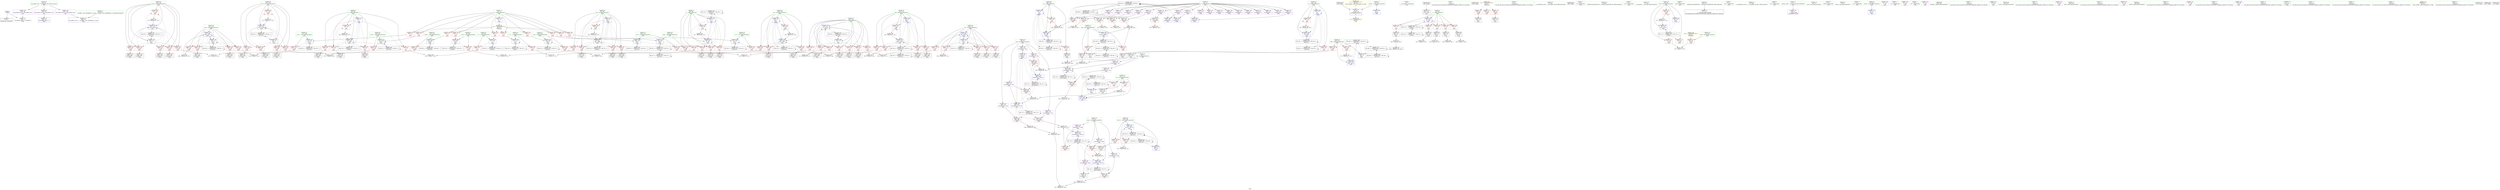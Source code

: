 digraph "SVFG" {
	label="SVFG";

	Node0x560ba0f31a70 [shape=record,color=grey,label="{NodeID: 0\nNullPtr}"];
	Node0x560ba0f31a70 -> Node0x560ba0f5fb40[style=solid];
	Node0x560ba0f31a70 -> Node0x560ba0f6ce80[style=solid];
	Node0x560ba0f907e0 [shape=record,color=black,label="{NodeID: 443\nMR_18V_2 = PHI(MR_18V_3, MR_18V_1, )\npts\{90 \}\n}"];
	Node0x560ba0f907e0 -> Node0x560ba0f6d390[style=dashed];
	Node0x560ba0f907e0 -> Node0x560ba0f907e0[style=dashed];
	Node0x560ba0f717d0 [shape=record,color=grey,label="{NodeID: 360\n241 = Binary(240, 155, )\n}"];
	Node0x560ba0f717d0 -> Node0x560ba0f6d870[style=solid];
	Node0x560ba0f6d1f0 [shape=record,color=blue,label="{NodeID: 277\n85\<--12\ni\<--\nmain\n}"];
	Node0x560ba0f6d1f0 -> Node0x560ba0f65ff0[style=dashed];
	Node0x560ba0f6d1f0 -> Node0x560ba0f660c0[style=dashed];
	Node0x560ba0f6d1f0 -> Node0x560ba0f66190[style=dashed];
	Node0x560ba0f6d1f0 -> Node0x560ba0f66260[style=dashed];
	Node0x560ba0f6d1f0 -> Node0x560ba0f66330[style=dashed];
	Node0x560ba0f6d1f0 -> Node0x560ba0f6d940[style=dashed];
	Node0x560ba0f6d1f0 -> Node0x560ba0f8fde0[style=dashed];
	Node0x560ba0f60f90 [shape=record,color=red,label="{NodeID: 194\n253\<--95\n\<--i38\nmain\n}"];
	Node0x560ba0f60f90 -> Node0x560ba0f77fe0[style=solid];
	Node0x560ba0f33690 [shape=record,color=black,label="{NodeID: 111\n439\<--438\nidxprom145\<--\nmain\n}"];
	Node0x560ba0f32240 [shape=record,color=green,label="{NodeID: 28\n18\<--19\nowp\<--owp_field_insensitive\nGlob }"];
	Node0x560ba0f32240 -> Node0x560ba0f641e0[style=solid];
	Node0x560ba0f32240 -> Node0x560ba0f642b0[style=solid];
	Node0x560ba0f32240 -> Node0x560ba0f64380[style=solid];
	Node0x560ba0f32240 -> Node0x560ba0f64450[style=solid];
	Node0x560ba0f32240 -> Node0x560ba0f64520[style=solid];
	Node0x560ba0f99bf0 [shape=record,color=black,label="{NodeID: 471\nMR_74V_2 = PHI(MR_74V_3, MR_74V_1, )\npts\{210000 \}\n}"];
	Node0x560ba0f99bf0 -> Node0x560ba0f6ca10[style=dashed];
	Node0x560ba0f99bf0 -> Node0x560ba0f6f340[style=dashed];
	Node0x560ba0f99bf0 -> Node0x560ba0f99bf0[style=dashed];
	Node0x560ba0f672e0 [shape=record,color=grey,label="{NodeID: 388\n442 = cmp(441, 236, )\n}"];
	Node0x560ba0f6e8b0 [shape=record,color=blue,label="{NodeID: 305\n119\<--12\nw88\<--\nmain\n}"];
	Node0x560ba0f6e8b0 -> Node0x560ba0f9f0f0[style=dashed];
	Node0x560ba0f62650 [shape=record,color=red,label="{NodeID: 222\n362\<--113\n\<--i76\nmain\n}"];
	Node0x560ba0f62650 -> Node0x560ba0f5e9f0[style=solid];
	Node0x560ba0f64110 [shape=record,color=purple,label="{NodeID: 139\n491\<--16\narrayidx173\<--wp\nmain\n}"];
	Node0x560ba0f64110 -> Node0x560ba0f6c870[style=solid];
	Node0x560ba0f5edb0 [shape=record,color=green,label="{NodeID: 56\n115\<--116\n_n77\<--_n77_field_insensitive\nmain\n}"];
	Node0x560ba0f5edb0 -> Node0x560ba0f627f0[style=solid];
	Node0x560ba0f5edb0 -> Node0x560ba0f6e710[style=solid];
	Node0x560ba0fc4d10 [shape=record,color=black,label="{NodeID: 582\n68 = PHI()\n}"];
	Node0x560ba0fc4d10 -> Node0x560ba0f6cf80[style=solid];
	Node0x560ba0f6bb70 [shape=record,color=red,label="{NodeID: 250\n489\<--135\n\<--i167\nmain\n}"];
	Node0x560ba0f6bb70 -> Node0x560ba0f62ea0[style=solid];
	Node0x560ba0f657d0 [shape=record,color=red,label="{NodeID: 167\n415\<--11\n\<--n\nmain\n}"];
	Node0x560ba0f657d0 -> Node0x560ba0f6f270[style=solid];
	Node0x560ba0f60430 [shape=record,color=black,label="{NodeID: 84\n213\<--212\nidxprom20\<--\nmain\n}"];
	Node0x560ba0f20fd0 [shape=record,color=green,label="{NodeID: 1\n7\<--1\n__dso_handle\<--dummyObj\nGlob }"];
	Node0x560ba0f90ce0 [shape=record,color=black,label="{NodeID: 444\nMR_20V_2 = PHI(MR_20V_3, MR_20V_1, )\npts\{92 \}\n}"];
	Node0x560ba0f90ce0 -> Node0x560ba0f6d460[style=dashed];
	Node0x560ba0f90ce0 -> Node0x560ba0f90ce0[style=dashed];
	Node0x560ba0f71950 [shape=record,color=grey,label="{NodeID: 361\n455 = Binary(454, 155, )\n}"];
	Node0x560ba0f71950 -> Node0x560ba0f6f750[style=solid];
	Node0x560ba0f6d2c0 [shape=record,color=blue,label="{NodeID: 278\n87\<--164\n_n\<--\nmain\n}"];
	Node0x560ba0f6d2c0 -> Node0x560ba0f66400[style=dashed];
	Node0x560ba0f6d2c0 -> Node0x560ba0f902e0[style=dashed];
	Node0x560ba0f61060 [shape=record,color=red,label="{NodeID: 195\n267\<--95\n\<--i38\nmain\n}"];
	Node0x560ba0f61060 -> Node0x560ba0f60910[style=solid];
	Node0x560ba0f33760 [shape=record,color=black,label="{NodeID: 112\n445\<--444\nidxprom149\<--\nmain\n}"];
	Node0x560ba0f322d0 [shape=record,color=green,label="{NodeID: 29\n20\<--21\noowp\<--oowp_field_insensitive\nGlob }"];
	Node0x560ba0f322d0 -> Node0x560ba0f645f0[style=solid];
	Node0x560ba0f322d0 -> Node0x560ba0f646c0[style=solid];
	Node0x560ba0f322d0 -> Node0x560ba0f64790[style=solid];
	Node0x560ba0f322d0 -> Node0x560ba0f64860[style=solid];
	Node0x560ba0f67460 [shape=record,color=grey,label="{NodeID: 389\n219 = cmp(218, 195, )\n}"];
	Node0x560ba0f6e980 [shape=record,color=blue,label="{NodeID: 306\n121\<--12\nj89\<--\nmain\n}"];
	Node0x560ba0f6e980 -> Node0x560ba0f62c00[style=dashed];
	Node0x560ba0f6e980 -> Node0x560ba0f62cd0[style=dashed];
	Node0x560ba0f6e980 -> Node0x560ba0f6ac40[style=dashed];
	Node0x560ba0f6e980 -> Node0x560ba0f6acd0[style=dashed];
	Node0x560ba0f6e980 -> Node0x560ba0f6ada0[style=dashed];
	Node0x560ba0f6e980 -> Node0x560ba0f6ecc0[style=dashed];
	Node0x560ba0f6e980 -> Node0x560ba0f876e0[style=dashed];
	Node0x560ba0f62720 [shape=record,color=red,label="{NodeID: 223\n397\<--113\n\<--i76\nmain\n}"];
	Node0x560ba0f62720 -> Node0x560ba0f66fe0[style=solid];
	Node0x560ba0f641e0 [shape=record,color=purple,label="{NodeID: 140\n319\<--18\narrayidx75\<--owp\nmain\n}"];
	Node0x560ba0f641e0 -> Node0x560ba0f6e4a0[style=solid];
	Node0x560ba0f5ee40 [shape=record,color=green,label="{NodeID: 57\n117\<--118\nq87\<--q87_field_insensitive\nmain\n}"];
	Node0x560ba0f5ee40 -> Node0x560ba0f628c0[style=solid];
	Node0x560ba0f5ee40 -> Node0x560ba0f62990[style=solid];
	Node0x560ba0f5ee40 -> Node0x560ba0f6e7e0[style=solid];
	Node0x560ba0f5ee40 -> Node0x560ba0f6eb20[style=solid];
	Node0x560ba0fc4e70 [shape=record,color=black,label="{NodeID: 583\n181 = PHI()\n}"];
	Node0x560ba0fc4e70 -> Node0x560ba0f5ff50[style=solid];
	Node0x560ba0f6bc40 [shape=record,color=red,label="{NodeID: 251\n495\<--135\n\<--i167\nmain\n}"];
	Node0x560ba0f6bc40 -> Node0x560ba0f62f30[style=solid];
	Node0x560ba0f658a0 [shape=record,color=red,label="{NodeID: 168\n428\<--11\n\<--n\nmain\n}"];
	Node0x560ba0f658a0 -> Node0x560ba0f6f5b0[style=solid];
	Node0x560ba0f60500 [shape=record,color=black,label="{NodeID: 85\n218\<--217\nconv22\<--\nmain\n}"];
	Node0x560ba0f60500 -> Node0x560ba0f67460[style=solid];
	Node0x560ba0f30c60 [shape=record,color=green,label="{NodeID: 2\n9\<--1\n\<--dummyObj\nCan only get source location for instruction, argument, global var or function.}"];
	Node0x560ba0f911e0 [shape=record,color=black,label="{NodeID: 445\nMR_22V_2 = PHI(MR_22V_3, MR_22V_1, )\npts\{94 \}\n}"];
	Node0x560ba0f911e0 -> Node0x560ba0f911e0[style=dashed];
	Node0x560ba0f911e0 -> Node0x560ba0f9e1f0[style=dashed];
	Node0x560ba0f71ad0 [shape=record,color=grey,label="{NodeID: 362\n460 = Binary(459, 155, )\n}"];
	Node0x560ba0f71ad0 -> Node0x560ba0f6f820[style=solid];
	Node0x560ba0f6d390 [shape=record,color=blue,label="{NodeID: 279\n89\<--12\nj\<--\nmain\n}"];
	Node0x560ba0f6d390 -> Node0x560ba0f664d0[style=dashed];
	Node0x560ba0f6d390 -> Node0x560ba0f665a0[style=dashed];
	Node0x560ba0f6d390 -> Node0x560ba0f66670[style=dashed];
	Node0x560ba0f6d390 -> Node0x560ba0f66740[style=dashed];
	Node0x560ba0f6d390 -> Node0x560ba0f66810[style=dashed];
	Node0x560ba0f6d390 -> Node0x560ba0f6d390[style=dashed];
	Node0x560ba0f6d390 -> Node0x560ba0f6d870[style=dashed];
	Node0x560ba0f6d390 -> Node0x560ba0f907e0[style=dashed];
	Node0x560ba0f61130 [shape=record,color=red,label="{NodeID: 196\n276\<--95\n\<--i38\nmain\n}"];
	Node0x560ba0f61130 -> Node0x560ba0f60ab0[style=solid];
	Node0x560ba0f33830 [shape=record,color=black,label="{NodeID: 113\n449\<--448\nidxprom151\<--\nmain\n}"];
	Node0x560ba0f323a0 [shape=record,color=green,label="{NodeID: 30\n38\<--42\nllvm.global_ctors\<--llvm.global_ctors_field_insensitive\nGlob }"];
	Node0x560ba0f323a0 -> Node0x560ba0f64fb0[style=solid];
	Node0x560ba0f323a0 -> Node0x560ba0f65080[style=solid];
	Node0x560ba0f323a0 -> Node0x560ba0f65150[style=solid];
	Node0x560ba0f675e0 [shape=record,color=grey,label="{NodeID: 390\n487 = cmp(485, 486, )\n}"];
	Node0x560ba0f6ea50 [shape=record,color=blue,label="{NodeID: 307\n123\<--342\n_n90\<--\nmain\n}"];
	Node0x560ba0f6ea50 -> Node0x560ba0f6ae70[style=dashed];
	Node0x560ba0f6ea50 -> Node0x560ba0f87be0[style=dashed];
	Node0x560ba0f627f0 [shape=record,color=red,label="{NodeID: 224\n327\<--115\n\<--_n77\nmain\n}"];
	Node0x560ba0f627f0 -> Node0x560ba0f67be0[style=solid];
	Node0x560ba0f642b0 [shape=record,color=purple,label="{NodeID: 141\n388\<--18\narrayidx116\<--owp\nmain\n}"];
	Node0x560ba0f642b0 -> Node0x560ba0f6c390[style=solid];
	Node0x560ba0f642b0 -> Node0x560ba0f6ed90[style=solid];
	Node0x560ba0f5ef10 [shape=record,color=green,label="{NodeID: 58\n119\<--120\nw88\<--w88_field_insensitive\nmain\n}"];
	Node0x560ba0f5ef10 -> Node0x560ba0f62a60[style=solid];
	Node0x560ba0f5ef10 -> Node0x560ba0f62b30[style=solid];
	Node0x560ba0f5ef10 -> Node0x560ba0f6e8b0[style=solid];
	Node0x560ba0f5ef10 -> Node0x560ba0f6ebf0[style=solid];
	Node0x560ba0fc4f70 [shape=record,color=black,label="{NodeID: 584\n478 = PHI()\n}"];
	Node0x560ba0fa31f0 [shape=record,color=yellow,style=double,label="{NodeID: 501\n4V_1 = ENCHI(MR_4V_0)\npts\{1 \}\nFun[main]}"];
	Node0x560ba0fa31f0 -> Node0x560ba0f65a40[style=dashed];
	Node0x560ba0fa31f0 -> Node0x560ba0f65b10[style=dashed];
	Node0x560ba0fa31f0 -> Node0x560ba0f65be0[style=dashed];
	Node0x560ba0f6bd10 [shape=record,color=red,label="{NodeID: 252\n502\<--135\n\<--i167\nmain\n}"];
	Node0x560ba0f6bd10 -> Node0x560ba0f63000[style=solid];
	Node0x560ba0f65970 [shape=record,color=red,label="{NodeID: 169\n482\<--11\n\<--n\nmain\n}"];
	Node0x560ba0f65970 -> Node0x560ba0f6fb60[style=solid];
	Node0x560ba0f605d0 [shape=record,color=black,label="{NodeID: 86\n222\<--221\nidxprom25\<--\nmain\n}"];
	Node0x560ba0f30cf0 [shape=record,color=green,label="{NodeID: 3\n12\<--1\n\<--dummyObj\nCan only get source location for instruction, argument, global var or function.}"];
	Node0x560ba0f916e0 [shape=record,color=black,label="{NodeID: 446\nMR_24V_2 = PHI(MR_24V_4, MR_24V_1, )\npts\{96 \}\n}"];
	Node0x560ba0f916e0 -> Node0x560ba0f6da10[style=dashed];
	Node0x560ba0f71c50 [shape=record,color=grey,label="{NodeID: 363\n246 = Binary(245, 155, )\n}"];
	Node0x560ba0f71c50 -> Node0x560ba0f6d940[style=solid];
	Node0x560ba0f6d460 [shape=record,color=blue,label="{NodeID: 280\n91\<--172\n_n7\<--\nmain\n}"];
	Node0x560ba0f6d460 -> Node0x560ba0f668e0[style=dashed];
	Node0x560ba0f6d460 -> Node0x560ba0f6d460[style=dashed];
	Node0x560ba0f6d460 -> Node0x560ba0f90ce0[style=dashed];
	Node0x560ba0f61200 [shape=record,color=red,label="{NodeID: 197\n300\<--95\n\<--i38\nmain\n}"];
	Node0x560ba0f61200 -> Node0x560ba0f5e510[style=solid];
	Node0x560ba0f33900 [shape=record,color=black,label="{NodeID: 114\n464\<--463\nconv159\<--\nmain\n}"];
	Node0x560ba0f33900 -> Node0x560ba0f720d0[style=solid];
	Node0x560ba0f32470 [shape=record,color=green,label="{NodeID: 31\n43\<--44\n__cxx_global_var_init\<--__cxx_global_var_init_field_insensitive\n}"];
	Node0x560ba0f67760 [shape=record,color=grey,label="{NodeID: 391\n420 = cmp(418, 419, )\n}"];
	Node0x560ba0f6eb20 [shape=record,color=blue,label="{NodeID: 308\n117\<--370\nq87\<--add106\nmain\n}"];
	Node0x560ba0f6eb20 -> Node0x560ba0f9ebf0[style=dashed];
	Node0x560ba0f628c0 [shape=record,color=red,label="{NodeID: 225\n369\<--117\n\<--q87\nmain\n}"];
	Node0x560ba0f628c0 -> Node0x560ba0f72550[style=solid];
	Node0x560ba0f64380 [shape=record,color=purple,label="{NodeID: 142\n405\<--18\narrayidx125\<--owp\nmain\n}"];
	Node0x560ba0f64380 -> Node0x560ba0f6c460[style=solid];
	Node0x560ba0f64380 -> Node0x560ba0f6f000[style=solid];
	Node0x560ba0f5efe0 [shape=record,color=green,label="{NodeID: 59\n121\<--122\nj89\<--j89_field_insensitive\nmain\n}"];
	Node0x560ba0f5efe0 -> Node0x560ba0f62c00[style=solid];
	Node0x560ba0f5efe0 -> Node0x560ba0f62cd0[style=solid];
	Node0x560ba0f5efe0 -> Node0x560ba0f6ac40[style=solid];
	Node0x560ba0f5efe0 -> Node0x560ba0f6acd0[style=solid];
	Node0x560ba0f5efe0 -> Node0x560ba0f6ada0[style=solid];
	Node0x560ba0f5efe0 -> Node0x560ba0f6e980[style=solid];
	Node0x560ba0f5efe0 -> Node0x560ba0f6ecc0[style=solid];
	Node0x560ba0fc5040 [shape=record,color=black,label="{NodeID: 585\n509 = PHI()\n}"];
	Node0x560ba0fa3d10 [shape=record,color=yellow,style=double,label="{NodeID: 502\n6V_1 = ENCHI(MR_6V_0)\npts\{13 \}\nFun[main]}"];
	Node0x560ba0fa3d10 -> Node0x560ba0f65220[style=dashed];
	Node0x560ba0fa3d10 -> Node0x560ba0f652f0[style=dashed];
	Node0x560ba0fa3d10 -> Node0x560ba0f653c0[style=dashed];
	Node0x560ba0fa3d10 -> Node0x560ba0f65490[style=dashed];
	Node0x560ba0fa3d10 -> Node0x560ba0f65560[style=dashed];
	Node0x560ba0fa3d10 -> Node0x560ba0f65630[style=dashed];
	Node0x560ba0fa3d10 -> Node0x560ba0f65700[style=dashed];
	Node0x560ba0fa3d10 -> Node0x560ba0f657d0[style=dashed];
	Node0x560ba0fa3d10 -> Node0x560ba0f658a0[style=dashed];
	Node0x560ba0fa3d10 -> Node0x560ba0f65970[style=dashed];
	Node0x560ba0f6bde0 [shape=record,color=red,label="{NodeID: 253\n511\<--135\n\<--i167\nmain\n}"];
	Node0x560ba0f6bde0 -> Node0x560ba0f73450[style=solid];
	Node0x560ba0f65a40 [shape=record,color=red,label="{NodeID: 170\n140\<--26\n\<--stdin\nmain\n}"];
	Node0x560ba0f65a40 -> Node0x560ba0f5fdb0[style=solid];
	Node0x560ba0f606a0 [shape=record,color=black,label="{NodeID: 87\n225\<--224\nidxprom27\<--\nmain\n}"];
	Node0x560ba0f31720 [shape=record,color=green,label="{NodeID: 4\n22\<--1\n.str\<--dummyObj\nGlob }"];
	Node0x560ba0f91be0 [shape=record,color=black,label="{NodeID: 447\nMR_26V_2 = PHI(MR_26V_3, MR_26V_1, )\npts\{98 \}\n}"];
	Node0x560ba0f91be0 -> Node0x560ba0f6dae0[style=dashed];
	Node0x560ba0f71dd0 [shape=record,color=grey,label="{NodeID: 364\n452 = Binary(451, 447, )\n}"];
	Node0x560ba0f71dd0 -> Node0x560ba0f6f680[style=solid];
	Node0x560ba0f6d530 [shape=record,color=blue,label="{NodeID: 281\n93\<--184\nc\<--conv\nmain\n}"];
	Node0x560ba0f6d530 -> Node0x560ba0f669b0[style=dashed];
	Node0x560ba0f6d530 -> Node0x560ba0f66a80[style=dashed];
	Node0x560ba0f6d530 -> Node0x560ba0f66b50[style=dashed];
	Node0x560ba0f6d530 -> Node0x560ba0f60df0[style=dashed];
	Node0x560ba0f6d530 -> Node0x560ba0f60ec0[style=dashed];
	Node0x560ba0f6d530 -> Node0x560ba0f6d530[style=dashed];
	Node0x560ba0f6d530 -> Node0x560ba0f9e1f0[style=dashed];
	Node0x560ba0f612d0 [shape=record,color=red,label="{NodeID: 198\n305\<--95\n\<--i38\nmain\n}"];
	Node0x560ba0f612d0 -> Node0x560ba0f72e50[style=solid];
	Node0x560ba0f62e10 [shape=record,color=black,label="{NodeID: 115\n466\<--465\nidxprom160\<--\nmain\n}"];
	Node0x560ba0f32540 [shape=record,color=green,label="{NodeID: 32\n47\<--48\n_ZNSt8ios_base4InitC1Ev\<--_ZNSt8ios_base4InitC1Ev_field_insensitive\n}"];
	Node0x560ba0f678e0 [shape=record,color=grey,label="{NodeID: 392\n433 = cmp(431, 432, )\n}"];
	Node0x560ba0f6ebf0 [shape=record,color=blue,label="{NodeID: 309\n119\<--373\nw88\<--inc107\nmain\n}"];
	Node0x560ba0f6ebf0 -> Node0x560ba0f9f0f0[style=dashed];
	Node0x560ba0f62990 [shape=record,color=red,label="{NodeID: 226\n381\<--117\n\<--q87\nmain\n}"];
	Node0x560ba0f62990 -> Node0x560ba0f5eb90[style=solid];
	Node0x560ba0f64450 [shape=record,color=purple,label="{NodeID: 143\n446\<--18\narrayidx150\<--owp\nmain\n}"];
	Node0x560ba0f64450 -> Node0x560ba0f6c600[style=solid];
	Node0x560ba0f5f0b0 [shape=record,color=green,label="{NodeID: 60\n123\<--124\n_n90\<--_n90_field_insensitive\nmain\n}"];
	Node0x560ba0f5f0b0 -> Node0x560ba0f6ae70[style=solid];
	Node0x560ba0f5f0b0 -> Node0x560ba0f6ea50[style=solid];
	Node0x560ba0f6beb0 [shape=record,color=red,label="{NodeID: 254\n486\<--137\n\<--_n168\nmain\n}"];
	Node0x560ba0f6beb0 -> Node0x560ba0f675e0[style=solid];
	Node0x560ba0f65b10 [shape=record,color=red,label="{NodeID: 171\n180\<--26\n\<--stdin\nmain\n}"];
	Node0x560ba0f60770 [shape=record,color=black,label="{NodeID: 88\n230\<--229\nidxprom30\<--\nmain\n}"];
	Node0x560ba0f317b0 [shape=record,color=green,label="{NodeID: 5\n24\<--1\n.str.2\<--dummyObj\nGlob }"];
	Node0x560ba0f859e0 [shape=record,color=black,label="{NodeID: 448\nMR_28V_2 = PHI(MR_28V_3, MR_28V_1, )\npts\{100 \}\n}"];
	Node0x560ba0f859e0 -> Node0x560ba0f6dbb0[style=dashed];
	Node0x560ba0f859e0 -> Node0x560ba0f859e0[style=dashed];
	Node0x560ba0f71f50 [shape=record,color=grey,label="{NodeID: 365\n411 = Binary(410, 155, )\n}"];
	Node0x560ba0f71f50 -> Node0x560ba0f6f0d0[style=solid];
	Node0x560ba0f6d600 [shape=record,color=blue,label="{NodeID: 282\n214\<--12\narrayidx21\<--\nmain\n}"];
	Node0x560ba0f6d600 -> Node0x560ba0f9e6f0[style=dashed];
	Node0x560ba0f613a0 [shape=record,color=red,label="{NodeID: 199\n254\<--97\n\<--_n39\nmain\n}"];
	Node0x560ba0f613a0 -> Node0x560ba0f77fe0[style=solid];
	Node0x560ba0f62ea0 [shape=record,color=black,label="{NodeID: 116\n490\<--489\nidxprom172\<--\nmain\n}"];
	Node0x560ba0f32610 [shape=record,color=green,label="{NodeID: 33\n53\<--54\n__cxa_atexit\<--__cxa_atexit_field_insensitive\n}"];
	Node0x560ba0f67a60 [shape=record,color=grey,label="{NodeID: 393\n207 = cmp(206, 190, )\n}"];
	Node0x560ba0f6ecc0 [shape=record,color=blue,label="{NodeID: 310\n121\<--378\nj89\<--inc110\nmain\n}"];
	Node0x560ba0f6ecc0 -> Node0x560ba0f62c00[style=dashed];
	Node0x560ba0f6ecc0 -> Node0x560ba0f62cd0[style=dashed];
	Node0x560ba0f6ecc0 -> Node0x560ba0f6ac40[style=dashed];
	Node0x560ba0f6ecc0 -> Node0x560ba0f6acd0[style=dashed];
	Node0x560ba0f6ecc0 -> Node0x560ba0f6ada0[style=dashed];
	Node0x560ba0f6ecc0 -> Node0x560ba0f6ecc0[style=dashed];
	Node0x560ba0f6ecc0 -> Node0x560ba0f876e0[style=dashed];
	Node0x560ba0f62a60 [shape=record,color=red,label="{NodeID: 227\n372\<--119\n\<--w88\nmain\n}"];
	Node0x560ba0f62a60 -> Node0x560ba0f726d0[style=solid];
	Node0x560ba0f64520 [shape=record,color=purple,label="{NodeID: 144\n497\<--18\narrayidx175\<--owp\nmain\n}"];
	Node0x560ba0f64520 -> Node0x560ba0f6c940[style=solid];
	Node0x560ba0f5f180 [shape=record,color=green,label="{NodeID: 61\n125\<--126\ni130\<--i130_field_insensitive\nmain\n}"];
	Node0x560ba0f5f180 -> Node0x560ba0f6af40[style=solid];
	Node0x560ba0f5f180 -> Node0x560ba0f6b010[style=solid];
	Node0x560ba0f5f180 -> Node0x560ba0f6b0e0[style=solid];
	Node0x560ba0f5f180 -> Node0x560ba0f6b1b0[style=solid];
	Node0x560ba0f5f180 -> Node0x560ba0f6b280[style=solid];
	Node0x560ba0f5f180 -> Node0x560ba0f6b350[style=solid];
	Node0x560ba0f5f180 -> Node0x560ba0f6f1a0[style=solid];
	Node0x560ba0f5f180 -> Node0x560ba0f6f9c0[style=solid];
	Node0x560ba0fa3ed0 [shape=record,color=yellow,style=double,label="{NodeID: 504\n10V_1 = ENCHI(MR_10V_0)\npts\{82 \}\nFun[main]}"];
	Node0x560ba0fa3ed0 -> Node0x560ba0f65cb0[style=dashed];
	Node0x560ba0f6bf80 [shape=record,color=red,label="{NodeID: 255\n273\<--272\n\<--arrayidx51\nmain\n}"];
	Node0x560ba0f6bf80 -> Node0x560ba0f68ae0[style=solid];
	Node0x560ba0f65be0 [shape=record,color=red,label="{NodeID: 172\n146\<--31\n\<--stdout\nmain\n}"];
	Node0x560ba0f65be0 -> Node0x560ba0f5fe80[style=solid];
	Node0x560ba0f60840 [shape=record,color=black,label="{NodeID: 89\n233\<--232\nidxprom32\<--\nmain\n}"];
	Node0x560ba0f31840 [shape=record,color=green,label="{NodeID: 6\n26\<--1\nstdin\<--dummyObj\nGlob }"];
	Node0x560ba0f85ee0 [shape=record,color=black,label="{NodeID: 449\nMR_30V_2 = PHI(MR_30V_3, MR_30V_1, )\npts\{102 \}\n}"];
	Node0x560ba0f85ee0 -> Node0x560ba0f6dc80[style=dashed];
	Node0x560ba0f85ee0 -> Node0x560ba0f85ee0[style=dashed];
	Node0x560ba0f720d0 [shape=record,color=grey,label="{NodeID: 366\n469 = Binary(468, 464, )\n}"];
	Node0x560ba0f720d0 -> Node0x560ba0f6f8f0[style=solid];
	Node0x560ba0f6d6d0 [shape=record,color=blue,label="{NodeID: 283\n226\<--155\narrayidx28\<--\nmain\n}"];
	Node0x560ba0f6d6d0 -> Node0x560ba0f9e6f0[style=dashed];
	Node0x560ba0f61470 [shape=record,color=red,label="{NodeID: 200\n283\<--99\n\<--q\nmain\n}"];
	Node0x560ba0f61470 -> Node0x560ba0f735d0[style=solid];
	Node0x560ba0f62f30 [shape=record,color=black,label="{NodeID: 117\n496\<--495\nidxprom174\<--\nmain\n}"];
	Node0x560ba0f326e0 [shape=record,color=green,label="{NodeID: 34\n52\<--58\n_ZNSt8ios_base4InitD1Ev\<--_ZNSt8ios_base4InitD1Ev_field_insensitive\n}"];
	Node0x560ba0f326e0 -> Node0x560ba0f5fce0[style=solid];
	Node0x560ba0f67be0 [shape=record,color=grey,label="{NodeID: 394\n328 = cmp(326, 327, )\n}"];
	Node0x560ba0f6ed90 [shape=record,color=blue,label="{NodeID: 311\n388\<--390\narrayidx116\<--add117\nmain\n}"];
	Node0x560ba0f6ed90 -> Node0x560ba0f8a8e0[style=dashed];
	Node0x560ba0f62b30 [shape=record,color=red,label="{NodeID: 228\n383\<--119\n\<--w88\nmain\n}"];
	Node0x560ba0f62b30 -> Node0x560ba0f5ec60[style=solid];
	Node0x560ba0f645f0 [shape=record,color=purple,label="{NodeID: 145\n424\<--20\narrayidx136\<--oowp\nmain\n}"];
	Node0x560ba0f645f0 -> Node0x560ba0f6f340[style=solid];
	Node0x560ba0f5f250 [shape=record,color=green,label="{NodeID: 62\n127\<--128\n_n131\<--_n131_field_insensitive\nmain\n}"];
	Node0x560ba0f5f250 -> Node0x560ba0f6b420[style=solid];
	Node0x560ba0f5f250 -> Node0x560ba0f6f270[style=solid];
	Node0x560ba0f6c050 [shape=record,color=red,label="{NodeID: 256\n282\<--281\n\<--arrayidx57\nmain\n}"];
	Node0x560ba0f6c050 -> Node0x560ba0f735d0[style=solid];
	Node0x560ba0f65cb0 [shape=record,color=red,label="{NodeID: 173\n158\<--81\n\<--tests\nmain\n}"];
	Node0x560ba0f65cb0 -> Node0x560ba0f68660[style=solid];
	Node0x560ba0f60910 [shape=record,color=black,label="{NodeID: 90\n268\<--267\nidxprom48\<--\nmain\n}"];
	Node0x560ba0f318d0 [shape=record,color=green,label="{NodeID: 7\n27\<--1\n.str.3\<--dummyObj\nGlob }"];
	Node0x560ba0f85fd0 [shape=record,color=black,label="{NodeID: 450\nMR_32V_2 = PHI(MR_32V_3, MR_32V_1, )\npts\{104 \}\n}"];
	Node0x560ba0f85fd0 -> Node0x560ba0f6dd50[style=dashed];
	Node0x560ba0f85fd0 -> Node0x560ba0f85fd0[style=dashed];
	Node0x560ba0f72250 [shape=record,color=grey,label="{NodeID: 367\n473 = Binary(472, 155, )\n}"];
	Node0x560ba0f72250 -> Node0x560ba0f6f9c0[style=solid];
	Node0x560ba0f6d7a0 [shape=record,color=blue,label="{NodeID: 284\n234\<--236\narrayidx33\<--\nmain\n}"];
	Node0x560ba0f6d7a0 -> Node0x560ba0f9e6f0[style=dashed];
	Node0x560ba0f61540 [shape=record,color=red,label="{NodeID: 201\n295\<--99\n\<--q\nmain\n}"];
	Node0x560ba0f61540 -> Node0x560ba0f60c50[style=solid];
	Node0x560ba0f63000 [shape=record,color=black,label="{NodeID: 118\n503\<--502\nidxprom178\<--\nmain\n}"];
	Node0x560ba0f327b0 [shape=record,color=green,label="{NodeID: 35\n65\<--66\n__cxx_global_var_init.1\<--__cxx_global_var_init.1_field_insensitive\n}"];
	Node0x560ba0f67d60 [shape=record,color=grey,label="{NodeID: 395\n360 = cmp(358, 359, )\n}"];
	Node0x560ba0f6ee60 [shape=record,color=blue,label="{NodeID: 312\n111\<--393\ncnt\<--inc118\nmain\n}"];
	Node0x560ba0f6ee60 -> Node0x560ba0f862e0[style=dashed];
	Node0x560ba0f62c00 [shape=record,color=red,label="{NodeID: 229\n345\<--121\n\<--j89\nmain\n}"];
	Node0x560ba0f62c00 -> Node0x560ba0f68960[style=solid];
	Node0x560ba0f646c0 [shape=record,color=purple,label="{NodeID: 146\n450\<--20\narrayidx152\<--oowp\nmain\n}"];
	Node0x560ba0f646c0 -> Node0x560ba0f6c6d0[style=solid];
	Node0x560ba0f646c0 -> Node0x560ba0f6f680[style=solid];
	Node0x560ba0f5f320 [shape=record,color=green,label="{NodeID: 63\n129\<--130\ncnt137\<--cnt137_field_insensitive\nmain\n}"];
	Node0x560ba0f5f320 -> Node0x560ba0f6b4f0[style=solid];
	Node0x560ba0f5f320 -> Node0x560ba0f6b5c0[style=solid];
	Node0x560ba0f5f320 -> Node0x560ba0f6f410[style=solid];
	Node0x560ba0f5f320 -> Node0x560ba0f6f750[style=solid];
	Node0x560ba0f6c120 [shape=record,color=red,label="{NodeID: 257\n336\<--335\n\<--arrayidx84\nmain\n}"];
	Node0x560ba0f6c120 -> Node0x560ba0f67ee0[style=solid];
	Node0x560ba0f65d80 [shape=record,color=red,label="{NodeID: 174\n157\<--83\n\<--test\nmain\n}"];
	Node0x560ba0f65d80 -> Node0x560ba0f68660[style=solid];
	Node0x560ba0f609e0 [shape=record,color=black,label="{NodeID: 91\n271\<--270\nidxprom50\<--\nmain\n}"];
	Node0x560ba0f31960 [shape=record,color=green,label="{NodeID: 8\n29\<--1\n.str.4\<--dummyObj\nGlob }"];
	Node0x560ba0f860c0 [shape=record,color=black,label="{NodeID: 451\nMR_34V_2 = PHI(MR_34V_3, MR_34V_1, )\npts\{106 \}\n}"];
	Node0x560ba0f860c0 -> Node0x560ba0f6de20[style=dashed];
	Node0x560ba0f860c0 -> Node0x560ba0f860c0[style=dashed];
	Node0x560ba0f723d0 [shape=record,color=grey,label="{NodeID: 368\n407 = Binary(406, 402, )\n}"];
	Node0x560ba0f723d0 -> Node0x560ba0f6f000[style=solid];
	Node0x560ba0f6d870 [shape=record,color=blue,label="{NodeID: 285\n89\<--241\nj\<--inc\nmain\n}"];
	Node0x560ba0f6d870 -> Node0x560ba0f664d0[style=dashed];
	Node0x560ba0f6d870 -> Node0x560ba0f665a0[style=dashed];
	Node0x560ba0f6d870 -> Node0x560ba0f66670[style=dashed];
	Node0x560ba0f6d870 -> Node0x560ba0f66740[style=dashed];
	Node0x560ba0f6d870 -> Node0x560ba0f66810[style=dashed];
	Node0x560ba0f6d870 -> Node0x560ba0f6d390[style=dashed];
	Node0x560ba0f6d870 -> Node0x560ba0f6d870[style=dashed];
	Node0x560ba0f6d870 -> Node0x560ba0f907e0[style=dashed];
	Node0x560ba0f61610 [shape=record,color=red,label="{NodeID: 202\n286\<--101\n\<--w\nmain\n}"];
	Node0x560ba0f61610 -> Node0x560ba0f738d0[style=solid];
	Node0x560ba0f630d0 [shape=record,color=purple,label="{NodeID: 119\n49\<--4\n\<--_ZStL8__ioinit\n__cxx_global_var_init\n}"];
	Node0x560ba0f32880 [shape=record,color=green,label="{NodeID: 36\n70\<--71\nacos\<--acos_field_insensitive\n}"];
	Node0x560ba0f67ee0 [shape=record,color=grey,label="{NodeID: 396\n337 = cmp(336, 236, )\n}"];
	Node0x560ba0f6ef30 [shape=record,color=blue,label="{NodeID: 313\n113\<--398\ni76\<--inc121\nmain\n}"];
	Node0x560ba0f6ef30 -> Node0x560ba0f623e0[style=dashed];
	Node0x560ba0f6ef30 -> Node0x560ba0f624b0[style=dashed];
	Node0x560ba0f6ef30 -> Node0x560ba0f62580[style=dashed];
	Node0x560ba0f6ef30 -> Node0x560ba0f62650[style=dashed];
	Node0x560ba0f6ef30 -> Node0x560ba0f62720[style=dashed];
	Node0x560ba0f6ef30 -> Node0x560ba0f6e640[style=dashed];
	Node0x560ba0f6ef30 -> Node0x560ba0f6ef30[style=dashed];
	Node0x560ba0f6ef30 -> Node0x560ba0f94bf0[style=dashed];
	Node0x560ba0f62cd0 [shape=record,color=red,label="{NodeID: 230\n352\<--121\n\<--j89\nmain\n}"];
	Node0x560ba0f62cd0 -> Node0x560ba0f5e920[style=solid];
	Node0x560ba0f64790 [shape=record,color=purple,label="{NodeID: 147\n467\<--20\narrayidx161\<--oowp\nmain\n}"];
	Node0x560ba0f64790 -> Node0x560ba0f6c7a0[style=solid];
	Node0x560ba0f64790 -> Node0x560ba0f6f8f0[style=solid];
	Node0x560ba0f5f3f0 [shape=record,color=green,label="{NodeID: 64\n131\<--132\nj138\<--j138_field_insensitive\nmain\n}"];
	Node0x560ba0f5f3f0 -> Node0x560ba0f6b690[style=solid];
	Node0x560ba0f5f3f0 -> Node0x560ba0f6b760[style=solid];
	Node0x560ba0f5f3f0 -> Node0x560ba0f6b830[style=solid];
	Node0x560ba0f5f3f0 -> Node0x560ba0f6b900[style=solid];
	Node0x560ba0f5f3f0 -> Node0x560ba0f6f4e0[style=solid];
	Node0x560ba0f5f3f0 -> Node0x560ba0f6f820[style=solid];
	Node0x560ba0f8a8e0 [shape=record,color=black,label="{NodeID: 424\nMR_72V_7 = PHI(MR_72V_6, MR_72V_5, )\npts\{190000 \}\n}"];
	Node0x560ba0f8a8e0 -> Node0x560ba0f6c390[style=dashed];
	Node0x560ba0f8a8e0 -> Node0x560ba0f6c460[style=dashed];
	Node0x560ba0f8a8e0 -> Node0x560ba0f6ed90[style=dashed];
	Node0x560ba0f8a8e0 -> Node0x560ba0f6f000[style=dashed];
	Node0x560ba0f8a8e0 -> Node0x560ba0f8a8e0[style=dashed];
	Node0x560ba0f6c1f0 [shape=record,color=red,label="{NodeID: 258\n355\<--354\n\<--arrayidx97\nmain\n}"];
	Node0x560ba0f6c1f0 -> Node0x560ba0f77ce0[style=solid];
	Node0x560ba0f65e50 [shape=record,color=red,label="{NodeID: 175\n476\<--83\n\<--test\nmain\n}"];
	Node0x560ba0f60ab0 [shape=record,color=black,label="{NodeID: 92\n277\<--276\nidxprom54\<--\nmain\n}"];
	Node0x560ba0f31cd0 [shape=record,color=green,label="{NodeID: 9\n31\<--1\nstdout\<--dummyObj\nGlob }"];
	Node0x560ba0f93d20 [shape=record,color=black,label="{NodeID: 452\nMR_36V_2 = PHI(MR_36V_4, MR_36V_1, )\npts\{108 \}\n}"];
	Node0x560ba0f93d20 -> Node0x560ba0f6e300[style=dashed];
	Node0x560ba0f72550 [shape=record,color=grey,label="{NodeID: 369\n370 = Binary(369, 368, )\n}"];
	Node0x560ba0f72550 -> Node0x560ba0f6eb20[style=solid];
	Node0x560ba0f6d940 [shape=record,color=blue,label="{NodeID: 286\n85\<--246\ni\<--inc36\nmain\n}"];
	Node0x560ba0f6d940 -> Node0x560ba0f65ff0[style=dashed];
	Node0x560ba0f6d940 -> Node0x560ba0f660c0[style=dashed];
	Node0x560ba0f6d940 -> Node0x560ba0f66190[style=dashed];
	Node0x560ba0f6d940 -> Node0x560ba0f66260[style=dashed];
	Node0x560ba0f6d940 -> Node0x560ba0f66330[style=dashed];
	Node0x560ba0f6d940 -> Node0x560ba0f6d940[style=dashed];
	Node0x560ba0f6d940 -> Node0x560ba0f8fde0[style=dashed];
	Node0x560ba0f616e0 [shape=record,color=red,label="{NodeID: 203\n297\<--101\n\<--w\nmain\n}"];
	Node0x560ba0f616e0 -> Node0x560ba0f60d20[style=solid];
	Node0x560ba0f631a0 [shape=record,color=purple,label="{NodeID: 120\n211\<--14\narrayidx\<--a\nmain\n}"];
	Node0x560ba0f32950 [shape=record,color=green,label="{NodeID: 37\n76\<--77\nmain\<--main_field_insensitive\n}"];
	Node0x560ba0f68060 [shape=record,color=grey,label="{NodeID: 397\n177 = cmp(175, 176, )\n}"];
	Node0x560ba0f6f000 [shape=record,color=blue,label="{NodeID: 314\n405\<--407\narrayidx125\<--div126\nmain\n}"];
	Node0x560ba0f6f000 -> Node0x560ba0f6c600[style=dashed];
	Node0x560ba0f6f000 -> Node0x560ba0f6c940[style=dashed];
	Node0x560ba0f6f000 -> Node0x560ba0f6e4a0[style=dashed];
	Node0x560ba0f6f000 -> Node0x560ba0f996f0[style=dashed];
	Node0x560ba0f6ac40 [shape=record,color=red,label="{NodeID: 231\n358\<--121\n\<--j89\nmain\n}"];
	Node0x560ba0f6ac40 -> Node0x560ba0f67d60[style=solid];
	Node0x560ba0f64860 [shape=record,color=purple,label="{NodeID: 148\n504\<--20\narrayidx179\<--oowp\nmain\n}"];
	Node0x560ba0f64860 -> Node0x560ba0f6ca10[style=solid];
	Node0x560ba0f5f4c0 [shape=record,color=green,label="{NodeID: 65\n133\<--134\n_n139\<--_n139_field_insensitive\nmain\n}"];
	Node0x560ba0f5f4c0 -> Node0x560ba0f6b9d0[style=solid];
	Node0x560ba0f5f4c0 -> Node0x560ba0f6f5b0[style=solid];
	Node0x560ba0f6c2c0 [shape=record,color=red,label="{NodeID: 259\n368\<--367\n\<--arrayidx105\nmain\n}"];
	Node0x560ba0f6c2c0 -> Node0x560ba0f72550[style=solid];
	Node0x560ba0f65f20 [shape=record,color=red,label="{NodeID: 176\n516\<--83\n\<--test\nmain\n}"];
	Node0x560ba0f65f20 -> Node0x560ba0f73750[style=solid];
	Node0x560ba0f60b80 [shape=record,color=black,label="{NodeID: 93\n280\<--279\nidxprom56\<--\nmain\n}"];
	Node0x560ba0f31d60 [shape=record,color=green,label="{NodeID: 10\n32\<--1\n.str.5\<--dummyObj\nGlob }"];
	Node0x560ba0f941f0 [shape=record,color=black,label="{NodeID: 453\nMR_38V_2 = PHI(MR_38V_3, MR_38V_1, )\npts\{110 \}\n}"];
	Node0x560ba0f941f0 -> Node0x560ba0f6e3d0[style=dashed];
	Node0x560ba0f726d0 [shape=record,color=grey,label="{NodeID: 370\n373 = Binary(372, 155, )\n}"];
	Node0x560ba0f726d0 -> Node0x560ba0f6ebf0[style=solid];
	Node0x560ba0f6da10 [shape=record,color=blue,label="{NodeID: 287\n95\<--12\ni38\<--\nmain\n}"];
	Node0x560ba0f6da10 -> Node0x560ba0f60f90[style=dashed];
	Node0x560ba0f6da10 -> Node0x560ba0f61060[style=dashed];
	Node0x560ba0f6da10 -> Node0x560ba0f61130[style=dashed];
	Node0x560ba0f6da10 -> Node0x560ba0f61200[style=dashed];
	Node0x560ba0f6da10 -> Node0x560ba0f612d0[style=dashed];
	Node0x560ba0f6da10 -> Node0x560ba0f6e230[style=dashed];
	Node0x560ba0f6da10 -> Node0x560ba0f916e0[style=dashed];
	Node0x560ba0f617b0 [shape=record,color=red,label="{NodeID: 204\n263\<--103\n\<--j43\nmain\n}"];
	Node0x560ba0f617b0 -> Node0x560ba0f77b60[style=solid];
	Node0x560ba0f63270 [shape=record,color=purple,label="{NodeID: 121\n214\<--14\narrayidx21\<--a\nmain\n}"];
	Node0x560ba0f63270 -> Node0x560ba0f6d600[style=solid];
	Node0x560ba0f32a20 [shape=record,color=green,label="{NodeID: 38\n79\<--80\nretval\<--retval_field_insensitive\nmain\n}"];
	Node0x560ba0f32a20 -> Node0x560ba0f6d050[style=solid];
	Node0x560ba0f681e0 [shape=record,color=grey,label="{NodeID: 398\n169 = cmp(167, 168, )\n}"];
	Node0x560ba0f6f0d0 [shape=record,color=blue,label="{NodeID: 315\n107\<--411\nii\<--inc128\nmain\n}"];
	Node0x560ba0f6f0d0 -> Node0x560ba0f61bc0[style=dashed];
	Node0x560ba0f6f0d0 -> Node0x560ba0f61c90[style=dashed];
	Node0x560ba0f6f0d0 -> Node0x560ba0f61d60[style=dashed];
	Node0x560ba0f6f0d0 -> Node0x560ba0f61e30[style=dashed];
	Node0x560ba0f6f0d0 -> Node0x560ba0f61f00[style=dashed];
	Node0x560ba0f6f0d0 -> Node0x560ba0f61fd0[style=dashed];
	Node0x560ba0f6f0d0 -> Node0x560ba0f620a0[style=dashed];
	Node0x560ba0f6f0d0 -> Node0x560ba0f6f0d0[style=dashed];
	Node0x560ba0f6f0d0 -> Node0x560ba0f93d20[style=dashed];
	Node0x560ba0f6acd0 [shape=record,color=red,label="{NodeID: 232\n365\<--121\n\<--j89\nmain\n}"];
	Node0x560ba0f6acd0 -> Node0x560ba0f5eac0[style=solid];
	Node0x560ba0f64930 [shape=record,color=purple,label="{NodeID: 149\n141\<--22\n\<--.str\nmain\n}"];
	Node0x560ba0f5f590 [shape=record,color=green,label="{NodeID: 66\n135\<--136\ni167\<--i167_field_insensitive\nmain\n}"];
	Node0x560ba0f5f590 -> Node0x560ba0f6baa0[style=solid];
	Node0x560ba0f5f590 -> Node0x560ba0f6bb70[style=solid];
	Node0x560ba0f5f590 -> Node0x560ba0f6bc40[style=solid];
	Node0x560ba0f5f590 -> Node0x560ba0f6bd10[style=solid];
	Node0x560ba0f5f590 -> Node0x560ba0f6bde0[style=solid];
	Node0x560ba0f5f590 -> Node0x560ba0f6fa90[style=solid];
	Node0x560ba0f5f590 -> Node0x560ba0f6fc30[style=solid];
	Node0x560ba0f6c390 [shape=record,color=red,label="{NodeID: 260\n389\<--388\n\<--arrayidx116\nmain\n}"];
	Node0x560ba0f6c390 -> Node0x560ba0f67160[style=solid];
	Node0x560ba0f65ff0 [shape=record,color=red,label="{NodeID: 177\n167\<--85\n\<--i\nmain\n}"];
	Node0x560ba0f65ff0 -> Node0x560ba0f681e0[style=solid];
	Node0x560ba0f60c50 [shape=record,color=black,label="{NodeID: 94\n296\<--295\nconv63\<--\nmain\n}"];
	Node0x560ba0f60c50 -> Node0x560ba0f72850[style=solid];
	Node0x560ba0f31df0 [shape=record,color=green,label="{NodeID: 11\n34\<--1\n.str.6\<--dummyObj\nGlob }"];
	Node0x560ba0fa5be0 [shape=record,color=yellow,style=double,label="{NodeID: 537\n2V_1 = ENCHI(MR_2V_0)\npts\{10 \}\nFun[_GLOBAL__sub_I_dzhulgakov_0_0.cpp]|{<s0>12}}"];
	Node0x560ba0fa5be0:s0 -> Node0x560ba0f6cf80[style=dashed,color=red];
	Node0x560ba0f946f0 [shape=record,color=black,label="{NodeID: 454\nMR_40V_2 = PHI(MR_40V_3, MR_40V_1, )\npts\{112 \}\n}"];
	Node0x560ba0f946f0 -> Node0x560ba0f6e570[style=dashed];
	Node0x560ba0f946f0 -> Node0x560ba0f946f0[style=dashed];
	Node0x560ba0f72850 [shape=record,color=grey,label="{NodeID: 371\n299 = Binary(296, 298, )\n}"];
	Node0x560ba0f72850 -> Node0x560ba0f6e160[style=solid];
	Node0x560ba0f6dae0 [shape=record,color=blue,label="{NodeID: 288\n97\<--250\n_n39\<--\nmain\n}"];
	Node0x560ba0f6dae0 -> Node0x560ba0f613a0[style=dashed];
	Node0x560ba0f6dae0 -> Node0x560ba0f91be0[style=dashed];
	Node0x560ba0f61880 [shape=record,color=red,label="{NodeID: 205\n270\<--103\n\<--j43\nmain\n}"];
	Node0x560ba0f61880 -> Node0x560ba0f609e0[style=solid];
	Node0x560ba0f63340 [shape=record,color=purple,label="{NodeID: 122\n223\<--14\narrayidx26\<--a\nmain\n}"];
	Node0x560ba0f32af0 [shape=record,color=green,label="{NodeID: 39\n81\<--82\ntests\<--tests_field_insensitive\nmain\n}"];
	Node0x560ba0f32af0 -> Node0x560ba0f65cb0[style=solid];
	Node0x560ba0f68360 [shape=record,color=grey,label="{NodeID: 399\n189 = cmp(188, 190, )\n}"];
	Node0x560ba0f6f1a0 [shape=record,color=blue,label="{NodeID: 316\n125\<--12\ni130\<--\nmain\n}"];
	Node0x560ba0f6f1a0 -> Node0x560ba0f6af40[style=dashed];
	Node0x560ba0f6f1a0 -> Node0x560ba0f6b010[style=dashed];
	Node0x560ba0f6f1a0 -> Node0x560ba0f6b0e0[style=dashed];
	Node0x560ba0f6f1a0 -> Node0x560ba0f6b1b0[style=dashed];
	Node0x560ba0f6f1a0 -> Node0x560ba0f6b280[style=dashed];
	Node0x560ba0f6f1a0 -> Node0x560ba0f6b350[style=dashed];
	Node0x560ba0f6f1a0 -> Node0x560ba0f6f9c0[style=dashed];
	Node0x560ba0f6f1a0 -> Node0x560ba0f969f0[style=dashed];
	Node0x560ba0f6ada0 [shape=record,color=red,label="{NodeID: 233\n377\<--121\n\<--j89\nmain\n}"];
	Node0x560ba0f6ada0 -> Node0x560ba0f66ce0[style=solid];
	Node0x560ba0f64a00 [shape=record,color=purple,label="{NodeID: 150\n142\<--24\n\<--.str.2\nmain\n}"];
	Node0x560ba0f5f660 [shape=record,color=green,label="{NodeID: 67\n137\<--138\n_n168\<--_n168_field_insensitive\nmain\n}"];
	Node0x560ba0f5f660 -> Node0x560ba0f6beb0[style=solid];
	Node0x560ba0f5f660 -> Node0x560ba0f6fb60[style=solid];
	Node0x560ba0f6c460 [shape=record,color=red,label="{NodeID: 261\n406\<--405\n\<--arrayidx125\nmain\n}"];
	Node0x560ba0f6c460 -> Node0x560ba0f723d0[style=solid];
	Node0x560ba0f660c0 [shape=record,color=red,label="{NodeID: 178\n209\<--85\n\<--i\nmain\n}"];
	Node0x560ba0f660c0 -> Node0x560ba0f60360[style=solid];
	Node0x560ba0f60d20 [shape=record,color=black,label="{NodeID: 95\n298\<--297\nconv64\<--\nmain\n}"];
	Node0x560ba0f60d20 -> Node0x560ba0f72850[style=solid];
	Node0x560ba0f31e80 [shape=record,color=green,label="{NodeID: 12\n36\<--1\n.str.7\<--dummyObj\nGlob }"];
	Node0x560ba0f94bf0 [shape=record,color=black,label="{NodeID: 455\nMR_42V_2 = PHI(MR_42V_3, MR_42V_1, )\npts\{114 \}\n}"];
	Node0x560ba0f94bf0 -> Node0x560ba0f6e640[style=dashed];
	Node0x560ba0f94bf0 -> Node0x560ba0f94bf0[style=dashed];
	Node0x560ba0f729d0 [shape=record,color=grey,label="{NodeID: 372\n493 = Binary(494, 492, )\n}"];
	Node0x560ba0f729d0 -> Node0x560ba0f72cd0[style=solid];
	Node0x560ba0f6dbb0 [shape=record,color=blue,label="{NodeID: 289\n99\<--12\nq\<--\nmain\n}"];
	Node0x560ba0f6dbb0 -> Node0x560ba0f61470[style=dashed];
	Node0x560ba0f6dbb0 -> Node0x560ba0f61540[style=dashed];
	Node0x560ba0f6dbb0 -> Node0x560ba0f6dbb0[style=dashed];
	Node0x560ba0f6dbb0 -> Node0x560ba0f6def0[style=dashed];
	Node0x560ba0f6dbb0 -> Node0x560ba0f859e0[style=dashed];
	Node0x560ba0f6dbb0 -> Node0x560ba0fa0ef0[style=dashed];
	Node0x560ba0f61950 [shape=record,color=red,label="{NodeID: 206\n279\<--103\n\<--j43\nmain\n}"];
	Node0x560ba0f61950 -> Node0x560ba0f60b80[style=solid];
	Node0x560ba0f63410 [shape=record,color=purple,label="{NodeID: 123\n226\<--14\narrayidx28\<--a\nmain\n}"];
	Node0x560ba0f63410 -> Node0x560ba0f6d6d0[style=solid];
	Node0x560ba0f32bc0 [shape=record,color=green,label="{NodeID: 40\n83\<--84\ntest\<--test_field_insensitive\nmain\n}"];
	Node0x560ba0f32bc0 -> Node0x560ba0f65d80[style=solid];
	Node0x560ba0f32bc0 -> Node0x560ba0f65e50[style=solid];
	Node0x560ba0f32bc0 -> Node0x560ba0f65f20[style=solid];
	Node0x560ba0f32bc0 -> Node0x560ba0f6d120[style=solid];
	Node0x560ba0f32bc0 -> Node0x560ba0f6fd00[style=solid];
	Node0x560ba0f684e0 [shape=record,color=grey,label="{NodeID: 400\n194 = cmp(193, 195, )\n}"];
	Node0x560ba0f6f270 [shape=record,color=blue,label="{NodeID: 317\n127\<--415\n_n131\<--\nmain\n}"];
	Node0x560ba0f6f270 -> Node0x560ba0f6b420[style=dashed];
	Node0x560ba0f6f270 -> Node0x560ba0f96ef0[style=dashed];
	Node0x560ba0f6ae70 [shape=record,color=red,label="{NodeID: 234\n346\<--123\n\<--_n90\nmain\n}"];
	Node0x560ba0f6ae70 -> Node0x560ba0f68960[style=solid];
	Node0x560ba0f64ad0 [shape=record,color=purple,label="{NodeID: 151\n147\<--27\n\<--.str.3\nmain\n}"];
	Node0x560ba0f5f730 [shape=record,color=green,label="{NodeID: 68\n144\<--145\nfreopen\<--freopen_field_insensitive\n}"];
	Node0x560ba0f6c530 [shape=record,color=red,label="{NodeID: 262\n441\<--440\n\<--arrayidx146\nmain\n}"];
	Node0x560ba0f6c530 -> Node0x560ba0f672e0[style=solid];
	Node0x560ba0f66190 [shape=record,color=red,label="{NodeID: 179\n221\<--85\n\<--i\nmain\n}"];
	Node0x560ba0f66190 -> Node0x560ba0f605d0[style=solid];
	Node0x560ba0f5e510 [shape=record,color=black,label="{NodeID: 96\n301\<--300\nidxprom65\<--\nmain\n}"];
	Node0x560ba0f312e0 [shape=record,color=green,label="{NodeID: 13\n39\<--1\n\<--dummyObj\nCan only get source location for instruction, argument, global var or function.}"];
	Node0x560ba0f950f0 [shape=record,color=black,label="{NodeID: 456\nMR_44V_2 = PHI(MR_44V_3, MR_44V_1, )\npts\{116 \}\n}"];
	Node0x560ba0f950f0 -> Node0x560ba0f6e710[style=dashed];
	Node0x560ba0f950f0 -> Node0x560ba0f950f0[style=dashed];
	Node0x560ba0f72b50 [shape=record,color=grey,label="{NodeID: 373\n499 = Binary(500, 498, )\n}"];
	Node0x560ba0f72b50 -> Node0x560ba0f72cd0[style=solid];
	Node0x560ba0f6dc80 [shape=record,color=blue,label="{NodeID: 290\n101\<--12\nw\<--\nmain\n}"];
	Node0x560ba0f6dc80 -> Node0x560ba0f61610[style=dashed];
	Node0x560ba0f6dc80 -> Node0x560ba0f616e0[style=dashed];
	Node0x560ba0f6dc80 -> Node0x560ba0f6dc80[style=dashed];
	Node0x560ba0f6dc80 -> Node0x560ba0f6dfc0[style=dashed];
	Node0x560ba0f6dc80 -> Node0x560ba0f85ee0[style=dashed];
	Node0x560ba0f6dc80 -> Node0x560ba0fa13f0[style=dashed];
	Node0x560ba0f61a20 [shape=record,color=red,label="{NodeID: 207\n291\<--103\n\<--j43\nmain\n}"];
	Node0x560ba0f61a20 -> Node0x560ba0f72fd0[style=solid];
	Node0x560ba0f634e0 [shape=record,color=purple,label="{NodeID: 124\n231\<--14\narrayidx31\<--a\nmain\n}"];
	Node0x560ba0f32c90 [shape=record,color=green,label="{NodeID: 41\n85\<--86\ni\<--i_field_insensitive\nmain\n}"];
	Node0x560ba0f32c90 -> Node0x560ba0f65ff0[style=solid];
	Node0x560ba0f32c90 -> Node0x560ba0f660c0[style=solid];
	Node0x560ba0f32c90 -> Node0x560ba0f66190[style=solid];
	Node0x560ba0f32c90 -> Node0x560ba0f66260[style=solid];
	Node0x560ba0f32c90 -> Node0x560ba0f66330[style=solid];
	Node0x560ba0f32c90 -> Node0x560ba0f6d1f0[style=solid];
	Node0x560ba0f32c90 -> Node0x560ba0f6d940[style=solid];
	Node0x560ba0f68660 [shape=record,color=grey,label="{NodeID: 401\n159 = cmp(157, 158, )\n}"];
	Node0x560ba0f6f340 [shape=record,color=blue,label="{NodeID: 318\n424\<--9\narrayidx136\<--\nmain\n}"];
	Node0x560ba0f6f340 -> Node0x560ba0fa09f0[style=dashed];
	Node0x560ba0f6af40 [shape=record,color=red,label="{NodeID: 235\n418\<--125\n\<--i130\nmain\n}"];
	Node0x560ba0f6af40 -> Node0x560ba0f67760[style=solid];
	Node0x560ba0f64ba0 [shape=record,color=purple,label="{NodeID: 152\n148\<--29\n\<--.str.4\nmain\n}"];
	Node0x560ba0f5f800 [shape=record,color=green,label="{NodeID: 69\n152\<--153\nscanf\<--scanf_field_insensitive\n}"];
	Node0x560ba0f6c600 [shape=record,color=red,label="{NodeID: 263\n447\<--446\n\<--arrayidx150\nmain\n}"];
	Node0x560ba0f6c600 -> Node0x560ba0f71dd0[style=solid];
	Node0x560ba0f66260 [shape=record,color=red,label="{NodeID: 180\n229\<--85\n\<--i\nmain\n}"];
	Node0x560ba0f66260 -> Node0x560ba0f60770[style=solid];
	Node0x560ba0f5e5e0 [shape=record,color=black,label="{NodeID: 97\n318\<--317\nidxprom74\<--\nmain\n}"];
	Node0x560ba0f313b0 [shape=record,color=green,label="{NodeID: 14\n69\<--1\n\<--dummyObj\nCan only get source location for instruction, argument, global var or function.}"];
	Node0x560ba0f955f0 [shape=record,color=black,label="{NodeID: 457\nMR_46V_2 = PHI(MR_46V_3, MR_46V_1, )\npts\{118 \}\n}"];
	Node0x560ba0f955f0 -> Node0x560ba0f86ce0[style=dashed];
	Node0x560ba0f955f0 -> Node0x560ba0f955f0[style=dashed];
	Node0x560ba0f72cd0 [shape=record,color=grey,label="{NodeID: 374\n501 = Binary(493, 499, )\n}"];
	Node0x560ba0f72cd0 -> Node0x560ba0f73150[style=solid];
	Node0x560ba0f6dd50 [shape=record,color=blue,label="{NodeID: 291\n103\<--12\nj43\<--\nmain\n}"];
	Node0x560ba0f6dd50 -> Node0x560ba0f617b0[style=dashed];
	Node0x560ba0f6dd50 -> Node0x560ba0f61880[style=dashed];
	Node0x560ba0f6dd50 -> Node0x560ba0f61950[style=dashed];
	Node0x560ba0f6dd50 -> Node0x560ba0f61a20[style=dashed];
	Node0x560ba0f6dd50 -> Node0x560ba0f6dd50[style=dashed];
	Node0x560ba0f6dd50 -> Node0x560ba0f6e090[style=dashed];
	Node0x560ba0f6dd50 -> Node0x560ba0f85fd0[style=dashed];
	Node0x560ba0f61af0 [shape=record,color=red,label="{NodeID: 208\n264\<--105\n\<--_n44\nmain\n}"];
	Node0x560ba0f61af0 -> Node0x560ba0f77b60[style=solid];
	Node0x560ba0f635b0 [shape=record,color=purple,label="{NodeID: 125\n234\<--14\narrayidx33\<--a\nmain\n}"];
	Node0x560ba0f635b0 -> Node0x560ba0f6d7a0[style=solid];
	Node0x560ba0f32d60 [shape=record,color=green,label="{NodeID: 42\n87\<--88\n_n\<--_n_field_insensitive\nmain\n}"];
	Node0x560ba0f32d60 -> Node0x560ba0f66400[style=solid];
	Node0x560ba0f32d60 -> Node0x560ba0f6d2c0[style=solid];
	Node0x560ba0f9e1f0 [shape=record,color=black,label="{NodeID: 485\nMR_22V_4 = PHI(MR_22V_6, MR_22V_3, )\npts\{94 \}\n}"];
	Node0x560ba0f9e1f0 -> Node0x560ba0f6d530[style=dashed];
	Node0x560ba0f9e1f0 -> Node0x560ba0f911e0[style=dashed];
	Node0x560ba0f9e1f0 -> Node0x560ba0f9e1f0[style=dashed];
	Node0x560ba0f687e0 [shape=record,color=grey,label="{NodeID: 402\n199 = cmp(198, 200, )\n}"];
	Node0x560ba0f687e0 -> Node0x560ba0ae9580[style=solid];
	Node0x560ba0f6f410 [shape=record,color=blue,label="{NodeID: 319\n129\<--12\ncnt137\<--\nmain\n}"];
	Node0x560ba0f6f410 -> Node0x560ba0f9fff0[style=dashed];
	Node0x560ba0f6b010 [shape=record,color=red,label="{NodeID: 236\n422\<--125\n\<--i130\nmain\n}"];
	Node0x560ba0f6b010 -> Node0x560ba0f334f0[style=solid];
	Node0x560ba0f64c70 [shape=record,color=purple,label="{NodeID: 153\n150\<--32\n\<--.str.5\nmain\n}"];
	Node0x560ba0f5f8d0 [shape=record,color=green,label="{NodeID: 70\n182\<--183\ngetc\<--getc_field_insensitive\n}"];
	Node0x560ba0f6c6d0 [shape=record,color=red,label="{NodeID: 264\n451\<--450\n\<--arrayidx152\nmain\n}"];
	Node0x560ba0f6c6d0 -> Node0x560ba0f71dd0[style=solid];
	Node0x560ba0f66330 [shape=record,color=red,label="{NodeID: 181\n245\<--85\n\<--i\nmain\n}"];
	Node0x560ba0f66330 -> Node0x560ba0f71c50[style=solid];
	Node0x560ba0f5e6b0 [shape=record,color=black,label="{NodeID: 98\n331\<--330\nidxprom81\<--\nmain\n}"];
	Node0x560ba0f31480 [shape=record,color=green,label="{NodeID: 15\n155\<--1\n\<--dummyObj\nCan only get source location for instruction, argument, global var or function.}"];
	Node0x560ba0f95af0 [shape=record,color=black,label="{NodeID: 458\nMR_48V_2 = PHI(MR_48V_3, MR_48V_1, )\npts\{120 \}\n}"];
	Node0x560ba0f95af0 -> Node0x560ba0f871e0[style=dashed];
	Node0x560ba0f95af0 -> Node0x560ba0f95af0[style=dashed];
	Node0x560ba0f72e50 [shape=record,color=grey,label="{NodeID: 375\n306 = Binary(305, 155, )\n}"];
	Node0x560ba0f72e50 -> Node0x560ba0f6e230[style=solid];
	Node0x560ba0f6de20 [shape=record,color=blue,label="{NodeID: 292\n105\<--260\n_n44\<--\nmain\n}"];
	Node0x560ba0f6de20 -> Node0x560ba0f61af0[style=dashed];
	Node0x560ba0f6de20 -> Node0x560ba0f6de20[style=dashed];
	Node0x560ba0f6de20 -> Node0x560ba0f860c0[style=dashed];
	Node0x560ba0f61bc0 [shape=record,color=red,label="{NodeID: 209\n313\<--107\n\<--ii\nmain\n}"];
	Node0x560ba0f61bc0 -> Node0x560ba0f77e60[style=solid];
	Node0x560ba0f63680 [shape=record,color=purple,label="{NodeID: 126\n269\<--14\narrayidx49\<--a\nmain\n}"];
	Node0x560ba0f32e30 [shape=record,color=green,label="{NodeID: 43\n89\<--90\nj\<--j_field_insensitive\nmain\n}"];
	Node0x560ba0f32e30 -> Node0x560ba0f664d0[style=solid];
	Node0x560ba0f32e30 -> Node0x560ba0f665a0[style=solid];
	Node0x560ba0f32e30 -> Node0x560ba0f66670[style=solid];
	Node0x560ba0f32e30 -> Node0x560ba0f66740[style=solid];
	Node0x560ba0f32e30 -> Node0x560ba0f66810[style=solid];
	Node0x560ba0f32e30 -> Node0x560ba0f6d390[style=solid];
	Node0x560ba0f32e30 -> Node0x560ba0f6d870[style=solid];
	Node0x560ba0f9e6f0 [shape=record,color=black,label="{NodeID: 486\nMR_68V_4 = PHI(MR_68V_6, MR_68V_3, )\npts\{150000 \}\n}"];
	Node0x560ba0f9e6f0 -> Node0x560ba0f6bf80[style=dashed];
	Node0x560ba0f9e6f0 -> Node0x560ba0f6c050[style=dashed];
	Node0x560ba0f9e6f0 -> Node0x560ba0f6c120[style=dashed];
	Node0x560ba0f9e6f0 -> Node0x560ba0f6c1f0[style=dashed];
	Node0x560ba0f9e6f0 -> Node0x560ba0f6c2c0[style=dashed];
	Node0x560ba0f9e6f0 -> Node0x560ba0f6c530[style=dashed];
	Node0x560ba0f9e6f0 -> Node0x560ba0f6d600[style=dashed];
	Node0x560ba0f9e6f0 -> Node0x560ba0f6d6d0[style=dashed];
	Node0x560ba0f9e6f0 -> Node0x560ba0f6d7a0[style=dashed];
	Node0x560ba0f9e6f0 -> Node0x560ba0f98cf0[style=dashed];
	Node0x560ba0f9e6f0 -> Node0x560ba0f9e6f0[style=dashed];
	Node0x560ba0f68960 [shape=record,color=grey,label="{NodeID: 403\n347 = cmp(345, 346, )\n}"];
	Node0x560ba0f6f4e0 [shape=record,color=blue,label="{NodeID: 320\n131\<--12\nj138\<--\nmain\n}"];
	Node0x560ba0f6f4e0 -> Node0x560ba0f6b690[style=dashed];
	Node0x560ba0f6f4e0 -> Node0x560ba0f6b760[style=dashed];
	Node0x560ba0f6f4e0 -> Node0x560ba0f6b830[style=dashed];
	Node0x560ba0f6f4e0 -> Node0x560ba0f6b900[style=dashed];
	Node0x560ba0f6f4e0 -> Node0x560ba0f6f4e0[style=dashed];
	Node0x560ba0f6f4e0 -> Node0x560ba0f6f820[style=dashed];
	Node0x560ba0f6f4e0 -> Node0x560ba0f978f0[style=dashed];
	Node0x560ba0f6b0e0 [shape=record,color=red,label="{NodeID: 237\n435\<--125\n\<--i130\nmain\n}"];
	Node0x560ba0f6b0e0 -> Node0x560ba0f335c0[style=solid];
	Node0x560ba0f64d40 [shape=record,color=purple,label="{NodeID: 154\n161\<--32\n\<--.str.5\nmain\n}"];
	Node0x560ba0f5f9a0 [shape=record,color=green,label="{NodeID: 71\n479\<--480\nprintf\<--printf_field_insensitive\n}"];
	Node0x560ba0f6c7a0 [shape=record,color=red,label="{NodeID: 265\n468\<--467\n\<--arrayidx161\nmain\n}"];
	Node0x560ba0f6c7a0 -> Node0x560ba0f720d0[style=solid];
	Node0x560ba0f66400 [shape=record,color=red,label="{NodeID: 182\n168\<--87\n\<--_n\nmain\n}"];
	Node0x560ba0f66400 -> Node0x560ba0f681e0[style=solid];
	Node0x560ba0f5e780 [shape=record,color=black,label="{NodeID: 99\n334\<--333\nidxprom83\<--\nmain\n}"];
	Node0x560ba0f31550 [shape=record,color=green,label="{NodeID: 16\n190\<--1\n\<--dummyObj\nCan only get source location for instruction, argument, global var or function.}"];
	Node0x560ba0f95ff0 [shape=record,color=black,label="{NodeID: 459\nMR_50V_2 = PHI(MR_50V_3, MR_50V_1, )\npts\{122 \}\n}"];
	Node0x560ba0f95ff0 -> Node0x560ba0f876e0[style=dashed];
	Node0x560ba0f95ff0 -> Node0x560ba0f95ff0[style=dashed];
	Node0x560ba0f72fd0 [shape=record,color=grey,label="{NodeID: 376\n292 = Binary(291, 155, )\n}"];
	Node0x560ba0f72fd0 -> Node0x560ba0f6e090[style=solid];
	Node0x560ba0f6def0 [shape=record,color=blue,label="{NodeID: 293\n99\<--284\nq\<--add\nmain\n}"];
	Node0x560ba0f6def0 -> Node0x560ba0fa0ef0[style=dashed];
	Node0x560ba0f61c90 [shape=record,color=red,label="{NodeID: 210\n317\<--107\n\<--ii\nmain\n}"];
	Node0x560ba0f61c90 -> Node0x560ba0f5e5e0[style=solid];
	Node0x560ba0f63750 [shape=record,color=purple,label="{NodeID: 127\n272\<--14\narrayidx51\<--a\nmain\n}"];
	Node0x560ba0f63750 -> Node0x560ba0f6bf80[style=solid];
	Node0x560ba0f32f00 [shape=record,color=green,label="{NodeID: 44\n91\<--92\n_n7\<--_n7_field_insensitive\nmain\n}"];
	Node0x560ba0f32f00 -> Node0x560ba0f668e0[style=solid];
	Node0x560ba0f32f00 -> Node0x560ba0f6d460[style=solid];
	Node0x560ba0f9ebf0 [shape=record,color=black,label="{NodeID: 487\nMR_46V_6 = PHI(MR_46V_8, MR_46V_5, )\npts\{118 \}\n}"];
	Node0x560ba0f9ebf0 -> Node0x560ba0f628c0[style=dashed];
	Node0x560ba0f9ebf0 -> Node0x560ba0f62990[style=dashed];
	Node0x560ba0f9ebf0 -> Node0x560ba0f6eb20[style=dashed];
	Node0x560ba0f9ebf0 -> Node0x560ba0f86ce0[style=dashed];
	Node0x560ba0f9ebf0 -> Node0x560ba0f9ebf0[style=dashed];
	Node0x560ba0f68ae0 [shape=record,color=grey,label="{NodeID: 404\n274 = cmp(273, 236, )\n}"];
	Node0x560ba0f6f5b0 [shape=record,color=blue,label="{NodeID: 321\n133\<--428\n_n139\<--\nmain\n}"];
	Node0x560ba0f6f5b0 -> Node0x560ba0f6b9d0[style=dashed];
	Node0x560ba0f6f5b0 -> Node0x560ba0f6f5b0[style=dashed];
	Node0x560ba0f6f5b0 -> Node0x560ba0f97df0[style=dashed];
	Node0x560ba0f6b1b0 [shape=record,color=red,label="{NodeID: 238\n448\<--125\n\<--i130\nmain\n}"];
	Node0x560ba0f6b1b0 -> Node0x560ba0f33830[style=solid];
	Node0x560ba0f64e10 [shape=record,color=purple,label="{NodeID: 155\n477\<--34\n\<--.str.6\nmain\n}"];
	Node0x560ba0f5fa70 [shape=record,color=green,label="{NodeID: 72\n40\<--533\n_GLOBAL__sub_I_dzhulgakov_0_0.cpp\<--_GLOBAL__sub_I_dzhulgakov_0_0.cpp_field_insensitive\n}"];
	Node0x560ba0f5fa70 -> Node0x560ba0f6cd80[style=solid];
	Node0x560ba0f6c870 [shape=record,color=red,label="{NodeID: 266\n492\<--491\n\<--arrayidx173\nmain\n}"];
	Node0x560ba0f6c870 -> Node0x560ba0f729d0[style=solid];
	Node0x560ba0f664d0 [shape=record,color=red,label="{NodeID: 183\n175\<--89\n\<--j\nmain\n}"];
	Node0x560ba0f664d0 -> Node0x560ba0f68060[style=solid];
	Node0x560ba0f5e850 [shape=record,color=black,label="{NodeID: 100\n350\<--349\nidxprom94\<--\nmain\n}"];
	Node0x560ba0f31620 [shape=record,color=green,label="{NodeID: 17\n195\<--1\n\<--dummyObj\nCan only get source location for instruction, argument, global var or function.}"];
	Node0x560ba0f964f0 [shape=record,color=black,label="{NodeID: 460\nMR_52V_2 = PHI(MR_52V_3, MR_52V_1, )\npts\{124 \}\n}"];
	Node0x560ba0f964f0 -> Node0x560ba0f87be0[style=dashed];
	Node0x560ba0f964f0 -> Node0x560ba0f964f0[style=dashed];
	Node0x560ba0f73150 [shape=record,color=grey,label="{NodeID: 377\n507 = Binary(501, 506, )\n}"];
	Node0x560ba0f6dfc0 [shape=record,color=blue,label="{NodeID: 294\n101\<--287\nw\<--inc58\nmain\n}"];
	Node0x560ba0f6dfc0 -> Node0x560ba0fa13f0[style=dashed];
	Node0x560ba0f61d60 [shape=record,color=red,label="{NodeID: 211\n330\<--107\n\<--ii\nmain\n}"];
	Node0x560ba0f61d60 -> Node0x560ba0f5e6b0[style=solid];
	Node0x560ba0f63820 [shape=record,color=purple,label="{NodeID: 128\n278\<--14\narrayidx55\<--a\nmain\n}"];
	Node0x560ba0f32fd0 [shape=record,color=green,label="{NodeID: 45\n93\<--94\nc\<--c_field_insensitive\nmain\n}"];
	Node0x560ba0f32fd0 -> Node0x560ba0f669b0[style=solid];
	Node0x560ba0f32fd0 -> Node0x560ba0f66a80[style=solid];
	Node0x560ba0f32fd0 -> Node0x560ba0f66b50[style=solid];
	Node0x560ba0f32fd0 -> Node0x560ba0f60df0[style=solid];
	Node0x560ba0f32fd0 -> Node0x560ba0f60ec0[style=solid];
	Node0x560ba0f32fd0 -> Node0x560ba0f6d530[style=solid];
	Node0x560ba0f9f0f0 [shape=record,color=black,label="{NodeID: 488\nMR_48V_6 = PHI(MR_48V_8, MR_48V_5, )\npts\{120 \}\n}"];
	Node0x560ba0f9f0f0 -> Node0x560ba0f62a60[style=dashed];
	Node0x560ba0f9f0f0 -> Node0x560ba0f62b30[style=dashed];
	Node0x560ba0f9f0f0 -> Node0x560ba0f6ebf0[style=dashed];
	Node0x560ba0f9f0f0 -> Node0x560ba0f871e0[style=dashed];
	Node0x560ba0f9f0f0 -> Node0x560ba0f9f0f0[style=dashed];
	Node0x560ba0f77b60 [shape=record,color=grey,label="{NodeID: 405\n265 = cmp(263, 264, )\n}"];
	Node0x560ba0f6f680 [shape=record,color=blue,label="{NodeID: 322\n450\<--452\narrayidx152\<--add153\nmain\n}"];
	Node0x560ba0f6f680 -> Node0x560ba0fa09f0[style=dashed];
	Node0x560ba0f6b280 [shape=record,color=red,label="{NodeID: 239\n465\<--125\n\<--i130\nmain\n}"];
	Node0x560ba0f6b280 -> Node0x560ba0f62e10[style=solid];
	Node0x560ba0f64ee0 [shape=record,color=purple,label="{NodeID: 156\n508\<--36\n\<--.str.7\nmain\n}"];
	Node0x560ba0f5fb40 [shape=record,color=black,label="{NodeID: 73\n2\<--3\ndummyVal\<--dummyVal\n}"];
	Node0x560ba0f6c940 [shape=record,color=red,label="{NodeID: 267\n498\<--497\n\<--arrayidx175\nmain\n}"];
	Node0x560ba0f6c940 -> Node0x560ba0f72b50[style=solid];
	Node0x560ba0f665a0 [shape=record,color=red,label="{NodeID: 184\n212\<--89\n\<--j\nmain\n}"];
	Node0x560ba0f665a0 -> Node0x560ba0f60430[style=solid];
	Node0x560ba0f5e920 [shape=record,color=black,label="{NodeID: 101\n353\<--352\nidxprom96\<--\nmain\n}"];
	Node0x560ba0f34530 [shape=record,color=green,label="{NodeID: 18\n200\<--1\n\<--dummyObj\nCan only get source location for instruction, argument, global var or function.}"];
	Node0x560ba0f969f0 [shape=record,color=black,label="{NodeID: 461\nMR_54V_2 = PHI(MR_54V_4, MR_54V_1, )\npts\{126 \}\n}"];
	Node0x560ba0f969f0 -> Node0x560ba0f6f1a0[style=dashed];
	Node0x560ba0f732d0 [shape=record,color=grey,label="{NodeID: 378\n506 = Binary(494, 505, )\n}"];
	Node0x560ba0f732d0 -> Node0x560ba0f73150[style=solid];
	Node0x560ba0f6e090 [shape=record,color=blue,label="{NodeID: 295\n103\<--292\nj43\<--inc61\nmain\n}"];
	Node0x560ba0f6e090 -> Node0x560ba0f617b0[style=dashed];
	Node0x560ba0f6e090 -> Node0x560ba0f61880[style=dashed];
	Node0x560ba0f6e090 -> Node0x560ba0f61950[style=dashed];
	Node0x560ba0f6e090 -> Node0x560ba0f61a20[style=dashed];
	Node0x560ba0f6e090 -> Node0x560ba0f6dd50[style=dashed];
	Node0x560ba0f6e090 -> Node0x560ba0f6e090[style=dashed];
	Node0x560ba0f6e090 -> Node0x560ba0f85fd0[style=dashed];
	Node0x560ba0f61e30 [shape=record,color=red,label="{NodeID: 212\n359\<--107\n\<--ii\nmain\n}"];
	Node0x560ba0f61e30 -> Node0x560ba0f67d60[style=solid];
	Node0x560ba0f638f0 [shape=record,color=purple,label="{NodeID: 129\n281\<--14\narrayidx57\<--a\nmain\n}"];
	Node0x560ba0f638f0 -> Node0x560ba0f6c050[style=solid];
	Node0x560ba0f330a0 [shape=record,color=green,label="{NodeID: 46\n95\<--96\ni38\<--i38_field_insensitive\nmain\n}"];
	Node0x560ba0f330a0 -> Node0x560ba0f60f90[style=solid];
	Node0x560ba0f330a0 -> Node0x560ba0f61060[style=solid];
	Node0x560ba0f330a0 -> Node0x560ba0f61130[style=solid];
	Node0x560ba0f330a0 -> Node0x560ba0f61200[style=solid];
	Node0x560ba0f330a0 -> Node0x560ba0f612d0[style=solid];
	Node0x560ba0f330a0 -> Node0x560ba0f6da10[style=solid];
	Node0x560ba0f330a0 -> Node0x560ba0f6e230[style=solid];
	Node0x560ba0f77ce0 [shape=record,color=grey,label="{NodeID: 406\n356 = cmp(355, 236, )\n}"];
	Node0x560ba0f6f750 [shape=record,color=blue,label="{NodeID: 323\n129\<--455\ncnt137\<--inc154\nmain\n}"];
	Node0x560ba0f6f750 -> Node0x560ba0f9fff0[style=dashed];
	Node0x560ba0f6b350 [shape=record,color=red,label="{NodeID: 240\n472\<--125\n\<--i130\nmain\n}"];
	Node0x560ba0f6b350 -> Node0x560ba0f72250[style=solid];
	Node0x560ba0f64fb0 [shape=record,color=purple,label="{NodeID: 157\n538\<--38\nllvm.global_ctors_0\<--llvm.global_ctors\nGlob }"];
	Node0x560ba0f64fb0 -> Node0x560ba0f6cc80[style=solid];
	Node0x560ba0f5fc10 [shape=record,color=black,label="{NodeID: 74\n78\<--12\nmain_ret\<--\nmain\n}"];
	Node0x560ba0f6ca10 [shape=record,color=red,label="{NodeID: 268\n505\<--504\n\<--arrayidx179\nmain\n}"];
	Node0x560ba0f6ca10 -> Node0x560ba0f732d0[style=solid];
	Node0x560ba0f66670 [shape=record,color=red,label="{NodeID: 185\n224\<--89\n\<--j\nmain\n}"];
	Node0x560ba0f66670 -> Node0x560ba0f606a0[style=solid];
	Node0x560ba0f5e9f0 [shape=record,color=black,label="{NodeID: 102\n363\<--362\nidxprom102\<--\nmain\n}"];
	Node0x560ba0f34600 [shape=record,color=green,label="{NodeID: 19\n203\<--1\n\<--dummyObj\nCan only get source location for instruction, argument, global var or function.}"];
	Node0x560ba0f96ef0 [shape=record,color=black,label="{NodeID: 462\nMR_56V_2 = PHI(MR_56V_3, MR_56V_1, )\npts\{128 \}\n}"];
	Node0x560ba0f96ef0 -> Node0x560ba0f6f270[style=dashed];
	Node0x560ba0f73450 [shape=record,color=grey,label="{NodeID: 379\n512 = Binary(511, 155, )\n}"];
	Node0x560ba0f73450 -> Node0x560ba0f6fc30[style=solid];
	Node0x560ba0f6e160 [shape=record,color=blue,label="{NodeID: 296\n302\<--299\narrayidx66\<--div\nmain\n}"];
	Node0x560ba0f6e160 -> Node0x560ba0f6c870[style=dashed];
	Node0x560ba0f6e160 -> Node0x560ba0f6e160[style=dashed];
	Node0x560ba0f6e160 -> Node0x560ba0f991f0[style=dashed];
	Node0x560ba0f61f00 [shape=record,color=red,label="{NodeID: 213\n386\<--107\n\<--ii\nmain\n}"];
	Node0x560ba0f61f00 -> Node0x560ba0f33280[style=solid];
	Node0x560ba0f639c0 [shape=record,color=purple,label="{NodeID: 130\n332\<--14\narrayidx82\<--a\nmain\n}"];
	Node0x560ba0f33170 [shape=record,color=green,label="{NodeID: 47\n97\<--98\n_n39\<--_n39_field_insensitive\nmain\n}"];
	Node0x560ba0f33170 -> Node0x560ba0f613a0[style=solid];
	Node0x560ba0f33170 -> Node0x560ba0f6dae0[style=solid];
	Node0x560ba0f77e60 [shape=record,color=grey,label="{NodeID: 407\n315 = cmp(313, 314, )\n}"];
	Node0x560ba0f6f820 [shape=record,color=blue,label="{NodeID: 324\n131\<--460\nj138\<--inc157\nmain\n}"];
	Node0x560ba0f6f820 -> Node0x560ba0f6b690[style=dashed];
	Node0x560ba0f6f820 -> Node0x560ba0f6b760[style=dashed];
	Node0x560ba0f6f820 -> Node0x560ba0f6b830[style=dashed];
	Node0x560ba0f6f820 -> Node0x560ba0f6b900[style=dashed];
	Node0x560ba0f6f820 -> Node0x560ba0f6f4e0[style=dashed];
	Node0x560ba0f6f820 -> Node0x560ba0f6f820[style=dashed];
	Node0x560ba0f6f820 -> Node0x560ba0f978f0[style=dashed];
	Node0x560ba0f6b420 [shape=record,color=red,label="{NodeID: 241\n419\<--127\n\<--_n131\nmain\n}"];
	Node0x560ba0f6b420 -> Node0x560ba0f67760[style=solid];
	Node0x560ba0f65080 [shape=record,color=purple,label="{NodeID: 158\n539\<--38\nllvm.global_ctors_1\<--llvm.global_ctors\nGlob }"];
	Node0x560ba0f65080 -> Node0x560ba0f6cd80[style=solid];
	Node0x560ba0f5fce0 [shape=record,color=black,label="{NodeID: 75\n51\<--52\n\<--_ZNSt8ios_base4InitD1Ev\nCan only get source location for instruction, argument, global var or function.}"];
	Node0x560ba0f6cae0 [shape=record,color=blue,label="{NodeID: 269\n8\<--9\n_ZL2pi\<--\nGlob }"];
	Node0x560ba0f66740 [shape=record,color=red,label="{NodeID: 186\n232\<--89\n\<--j\nmain\n}"];
	Node0x560ba0f66740 -> Node0x560ba0f60840[style=solid];
	Node0x560ba0f5eac0 [shape=record,color=black,label="{NodeID: 103\n366\<--365\nidxprom104\<--\nmain\n}"];
	Node0x560ba0f346d0 [shape=record,color=green,label="{NodeID: 20\n236\<--1\n\<--dummyObj\nCan only get source location for instruction, argument, global var or function.}"];
	Node0x560ba0f973f0 [shape=record,color=black,label="{NodeID: 463\nMR_58V_2 = PHI(MR_58V_3, MR_58V_1, )\npts\{130 \}\n}"];
	Node0x560ba0f973f0 -> Node0x560ba0f6f410[style=dashed];
	Node0x560ba0f973f0 -> Node0x560ba0f973f0[style=dashed];
	Node0x560ba0f735d0 [shape=record,color=grey,label="{NodeID: 380\n284 = Binary(283, 282, )\n}"];
	Node0x560ba0f735d0 -> Node0x560ba0f6def0[style=solid];
	Node0x560ba0f6e230 [shape=record,color=blue,label="{NodeID: 297\n95\<--306\ni38\<--inc68\nmain\n}"];
	Node0x560ba0f6e230 -> Node0x560ba0f60f90[style=dashed];
	Node0x560ba0f6e230 -> Node0x560ba0f61060[style=dashed];
	Node0x560ba0f6e230 -> Node0x560ba0f61130[style=dashed];
	Node0x560ba0f6e230 -> Node0x560ba0f61200[style=dashed];
	Node0x560ba0f6e230 -> Node0x560ba0f612d0[style=dashed];
	Node0x560ba0f6e230 -> Node0x560ba0f6e230[style=dashed];
	Node0x560ba0f6e230 -> Node0x560ba0f916e0[style=dashed];
	Node0x560ba0f61fd0 [shape=record,color=red,label="{NodeID: 214\n403\<--107\n\<--ii\nmain\n}"];
	Node0x560ba0f61fd0 -> Node0x560ba0f33420[style=solid];
	Node0x560ba0f63a90 [shape=record,color=purple,label="{NodeID: 131\n335\<--14\narrayidx84\<--a\nmain\n}"];
	Node0x560ba0f63a90 -> Node0x560ba0f6c120[style=solid];
	Node0x560ba0f33a50 [shape=record,color=green,label="{NodeID: 48\n99\<--100\nq\<--q_field_insensitive\nmain\n}"];
	Node0x560ba0f33a50 -> Node0x560ba0f61470[style=solid];
	Node0x560ba0f33a50 -> Node0x560ba0f61540[style=solid];
	Node0x560ba0f33a50 -> Node0x560ba0f6dbb0[style=solid];
	Node0x560ba0f33a50 -> Node0x560ba0f6def0[style=solid];
	Node0x560ba0f9fff0 [shape=record,color=black,label="{NodeID: 491\nMR_58V_5 = PHI(MR_58V_7, MR_58V_4, )\npts\{130 \}\n}"];
	Node0x560ba0f9fff0 -> Node0x560ba0f6b4f0[style=dashed];
	Node0x560ba0f9fff0 -> Node0x560ba0f6b5c0[style=dashed];
	Node0x560ba0f9fff0 -> Node0x560ba0f6f410[style=dashed];
	Node0x560ba0f9fff0 -> Node0x560ba0f6f750[style=dashed];
	Node0x560ba0f9fff0 -> Node0x560ba0f973f0[style=dashed];
	Node0x560ba0f9fff0 -> Node0x560ba0f9fff0[style=dashed];
	Node0x560ba0f77fe0 [shape=record,color=grey,label="{NodeID: 408\n255 = cmp(253, 254, )\n}"];
	Node0x560ba0f6f8f0 [shape=record,color=blue,label="{NodeID: 325\n467\<--469\narrayidx161\<--div162\nmain\n}"];
	Node0x560ba0f6f8f0 -> Node0x560ba0f6ca10[style=dashed];
	Node0x560ba0f6f8f0 -> Node0x560ba0f6f340[style=dashed];
	Node0x560ba0f6f8f0 -> Node0x560ba0f99bf0[style=dashed];
	Node0x560ba0f6b4f0 [shape=record,color=red,label="{NodeID: 242\n454\<--129\n\<--cnt137\nmain\n}"];
	Node0x560ba0f6b4f0 -> Node0x560ba0f71950[style=solid];
	Node0x560ba0f65150 [shape=record,color=purple,label="{NodeID: 159\n540\<--38\nllvm.global_ctors_2\<--llvm.global_ctors\nGlob }"];
	Node0x560ba0f65150 -> Node0x560ba0f6ce80[style=solid];
	Node0x560ba0f5fdb0 [shape=record,color=black,label="{NodeID: 76\n143\<--140\ncall\<--\nmain\n}"];
	Node0x560ba0f6cbb0 [shape=record,color=blue,label="{NodeID: 270\n11\<--12\nn\<--\nGlob }"];
	Node0x560ba0f6cbb0 -> Node0x560ba0fa3d10[style=dashed];
	Node0x560ba0f66810 [shape=record,color=red,label="{NodeID: 187\n240\<--89\n\<--j\nmain\n}"];
	Node0x560ba0f66810 -> Node0x560ba0f717d0[style=solid];
	Node0x560ba0f5eb90 [shape=record,color=black,label="{NodeID: 104\n382\<--381\nconv112\<--\nmain\n}"];
	Node0x560ba0f5eb90 -> Node0x560ba0f73a50[style=solid];
	Node0x560ba0f347a0 [shape=record,color=green,label="{NodeID: 21\n494\<--1\n\<--dummyObj\nCan only get source location for instruction, argument, global var or function.}"];
	Node0x560ba0f978f0 [shape=record,color=black,label="{NodeID: 464\nMR_60V_2 = PHI(MR_60V_3, MR_60V_1, )\npts\{132 \}\n}"];
	Node0x560ba0f978f0 -> Node0x560ba0f6f4e0[style=dashed];
	Node0x560ba0f978f0 -> Node0x560ba0f978f0[style=dashed];
	Node0x560ba0f73750 [shape=record,color=grey,label="{NodeID: 381\n517 = Binary(516, 155, )\n}"];
	Node0x560ba0f73750 -> Node0x560ba0f6fd00[style=solid];
	Node0x560ba0f6e300 [shape=record,color=blue,label="{NodeID: 298\n107\<--12\nii\<--\nmain\n}"];
	Node0x560ba0f6e300 -> Node0x560ba0f61bc0[style=dashed];
	Node0x560ba0f6e300 -> Node0x560ba0f61c90[style=dashed];
	Node0x560ba0f6e300 -> Node0x560ba0f61d60[style=dashed];
	Node0x560ba0f6e300 -> Node0x560ba0f61e30[style=dashed];
	Node0x560ba0f6e300 -> Node0x560ba0f61f00[style=dashed];
	Node0x560ba0f6e300 -> Node0x560ba0f61fd0[style=dashed];
	Node0x560ba0f6e300 -> Node0x560ba0f620a0[style=dashed];
	Node0x560ba0f6e300 -> Node0x560ba0f6f0d0[style=dashed];
	Node0x560ba0f6e300 -> Node0x560ba0f93d20[style=dashed];
	Node0x560ba0f620a0 [shape=record,color=red,label="{NodeID: 215\n410\<--107\n\<--ii\nmain\n}"];
	Node0x560ba0f620a0 -> Node0x560ba0f71f50[style=solid];
	Node0x560ba0f63b60 [shape=record,color=purple,label="{NodeID: 132\n351\<--14\narrayidx95\<--a\nmain\n}"];
	Node0x560ba0f33b20 [shape=record,color=green,label="{NodeID: 49\n101\<--102\nw\<--w_field_insensitive\nmain\n}"];
	Node0x560ba0f33b20 -> Node0x560ba0f61610[style=solid];
	Node0x560ba0f33b20 -> Node0x560ba0f616e0[style=solid];
	Node0x560ba0f33b20 -> Node0x560ba0f6dc80[style=solid];
	Node0x560ba0f33b20 -> Node0x560ba0f6dfc0[style=solid];
	Node0x560ba0fa87c0 [shape=record,color=yellow,style=double,label="{NodeID: 575\nRETMU(2V_2)\npts\{10 \}\nFun[_GLOBAL__sub_I_dzhulgakov_0_0.cpp]}"];
	Node0x560ba0f6f9c0 [shape=record,color=blue,label="{NodeID: 326\n125\<--473\ni130\<--inc164\nmain\n}"];
	Node0x560ba0f6f9c0 -> Node0x560ba0f6af40[style=dashed];
	Node0x560ba0f6f9c0 -> Node0x560ba0f6b010[style=dashed];
	Node0x560ba0f6f9c0 -> Node0x560ba0f6b0e0[style=dashed];
	Node0x560ba0f6f9c0 -> Node0x560ba0f6b1b0[style=dashed];
	Node0x560ba0f6f9c0 -> Node0x560ba0f6b280[style=dashed];
	Node0x560ba0f6f9c0 -> Node0x560ba0f6b350[style=dashed];
	Node0x560ba0f6f9c0 -> Node0x560ba0f6f9c0[style=dashed];
	Node0x560ba0f6f9c0 -> Node0x560ba0f969f0[style=dashed];
	Node0x560ba0f6b5c0 [shape=record,color=red,label="{NodeID: 243\n463\<--129\n\<--cnt137\nmain\n}"];
	Node0x560ba0f6b5c0 -> Node0x560ba0f33900[style=solid];
	Node0x560ba0f65220 [shape=record,color=red,label="{NodeID: 160\n164\<--11\n\<--n\nmain\n}"];
	Node0x560ba0f65220 -> Node0x560ba0f6d2c0[style=solid];
	Node0x560ba0f5fe80 [shape=record,color=black,label="{NodeID: 77\n149\<--146\ncall1\<--\nmain\n}"];
	Node0x560ba0f6cc80 [shape=record,color=blue,label="{NodeID: 271\n538\<--39\nllvm.global_ctors_0\<--\nGlob }"];
	Node0x560ba0f668e0 [shape=record,color=red,label="{NodeID: 188\n176\<--91\n\<--_n7\nmain\n}"];
	Node0x560ba0f668e0 -> Node0x560ba0f68060[style=solid];
	Node0x560ba0f5ec60 [shape=record,color=black,label="{NodeID: 105\n384\<--383\nconv113\<--\nmain\n}"];
	Node0x560ba0f5ec60 -> Node0x560ba0f73a50[style=solid];
	Node0x560ba0f34870 [shape=record,color=green,label="{NodeID: 22\n500\<--1\n\<--dummyObj\nCan only get source location for instruction, argument, global var or function.}"];
	Node0x560ba0f97df0 [shape=record,color=black,label="{NodeID: 465\nMR_62V_2 = PHI(MR_62V_3, MR_62V_1, )\npts\{134 \}\n}"];
	Node0x560ba0f97df0 -> Node0x560ba0f6f5b0[style=dashed];
	Node0x560ba0f97df0 -> Node0x560ba0f97df0[style=dashed];
	Node0x560ba0f738d0 [shape=record,color=grey,label="{NodeID: 382\n287 = Binary(286, 155, )\n}"];
	Node0x560ba0f738d0 -> Node0x560ba0f6dfc0[style=solid];
	Node0x560ba0f6e3d0 [shape=record,color=blue,label="{NodeID: 299\n109\<--310\n_n70\<--\nmain\n}"];
	Node0x560ba0f6e3d0 -> Node0x560ba0f62170[style=dashed];
	Node0x560ba0f6e3d0 -> Node0x560ba0f941f0[style=dashed];
	Node0x560ba0f62170 [shape=record,color=red,label="{NodeID: 216\n314\<--109\n\<--_n70\nmain\n}"];
	Node0x560ba0f62170 -> Node0x560ba0f77e60[style=solid];
	Node0x560ba0f63c30 [shape=record,color=purple,label="{NodeID: 133\n354\<--14\narrayidx97\<--a\nmain\n}"];
	Node0x560ba0f63c30 -> Node0x560ba0f6c1f0[style=solid];
	Node0x560ba0f33bf0 [shape=record,color=green,label="{NodeID: 50\n103\<--104\nj43\<--j43_field_insensitive\nmain\n}"];
	Node0x560ba0f33bf0 -> Node0x560ba0f617b0[style=solid];
	Node0x560ba0f33bf0 -> Node0x560ba0f61880[style=solid];
	Node0x560ba0f33bf0 -> Node0x560ba0f61950[style=solid];
	Node0x560ba0f33bf0 -> Node0x560ba0f61a20[style=solid];
	Node0x560ba0f33bf0 -> Node0x560ba0f6dd50[style=solid];
	Node0x560ba0f33bf0 -> Node0x560ba0f6e090[style=solid];
	Node0x560ba0fa09f0 [shape=record,color=black,label="{NodeID: 493\nMR_74V_5 = PHI(MR_74V_7, MR_74V_4, )\npts\{210000 \}\n}"];
	Node0x560ba0fa09f0 -> Node0x560ba0f6c6d0[style=dashed];
	Node0x560ba0fa09f0 -> Node0x560ba0f6c7a0[style=dashed];
	Node0x560ba0fa09f0 -> Node0x560ba0f6f680[style=dashed];
	Node0x560ba0fa09f0 -> Node0x560ba0f6f8f0[style=dashed];
	Node0x560ba0fa09f0 -> Node0x560ba0fa09f0[style=dashed];
	Node0x560ba0f862e0 [shape=record,color=black,label="{NodeID: 410\nMR_40V_5 = PHI(MR_40V_7, MR_40V_4, )\npts\{112 \}\n}"];
	Node0x560ba0f862e0 -> Node0x560ba0f62240[style=dashed];
	Node0x560ba0f862e0 -> Node0x560ba0f62310[style=dashed];
	Node0x560ba0f862e0 -> Node0x560ba0f6e570[style=dashed];
	Node0x560ba0f862e0 -> Node0x560ba0f6ee60[style=dashed];
	Node0x560ba0f862e0 -> Node0x560ba0f862e0[style=dashed];
	Node0x560ba0f862e0 -> Node0x560ba0f946f0[style=dashed];
	Node0x560ba0f6fa90 [shape=record,color=blue,label="{NodeID: 327\n135\<--12\ni167\<--\nmain\n}"];
	Node0x560ba0f6fa90 -> Node0x560ba0f6baa0[style=dashed];
	Node0x560ba0f6fa90 -> Node0x560ba0f6bb70[style=dashed];
	Node0x560ba0f6fa90 -> Node0x560ba0f6bc40[style=dashed];
	Node0x560ba0f6fa90 -> Node0x560ba0f6bd10[style=dashed];
	Node0x560ba0f6fa90 -> Node0x560ba0f6bde0[style=dashed];
	Node0x560ba0f6fa90 -> Node0x560ba0f6fc30[style=dashed];
	Node0x560ba0f6fa90 -> Node0x560ba0f982f0[style=dashed];
	Node0x560ba0f6b690 [shape=record,color=red,label="{NodeID: 244\n431\<--131\n\<--j138\nmain\n}"];
	Node0x560ba0f6b690 -> Node0x560ba0f678e0[style=solid];
	Node0x560ba0f652f0 [shape=record,color=red,label="{NodeID: 161\n172\<--11\n\<--n\nmain\n}"];
	Node0x560ba0f652f0 -> Node0x560ba0f6d460[style=solid];
	Node0x560ba0f5ff50 [shape=record,color=black,label="{NodeID: 78\n184\<--181\nconv\<--call11\nmain\n}"];
	Node0x560ba0f5ff50 -> Node0x560ba0f6d530[style=solid];
	Node0x560ba0f6cd80 [shape=record,color=blue,label="{NodeID: 272\n539\<--40\nllvm.global_ctors_1\<--_GLOBAL__sub_I_dzhulgakov_0_0.cpp\nGlob }"];
	Node0x560ba0f669b0 [shape=record,color=red,label="{NodeID: 189\n187\<--93\n\<--c\nmain\n}"];
	Node0x560ba0f669b0 -> Node0x560ba0f60020[style=solid];
	Node0x560ba0f33280 [shape=record,color=black,label="{NodeID: 106\n387\<--386\nidxprom115\<--\nmain\n}"];
	Node0x560ba0f34940 [shape=record,color=green,label="{NodeID: 23\n4\<--6\n_ZStL8__ioinit\<--_ZStL8__ioinit_field_insensitive\nGlob }"];
	Node0x560ba0f34940 -> Node0x560ba0f630d0[style=solid];
	Node0x560ba0f982f0 [shape=record,color=black,label="{NodeID: 466\nMR_64V_2 = PHI(MR_64V_4, MR_64V_1, )\npts\{136 \}\n}"];
	Node0x560ba0f982f0 -> Node0x560ba0f6fa90[style=dashed];
	Node0x560ba0f73a50 [shape=record,color=grey,label="{NodeID: 383\n385 = Binary(382, 384, )\n}"];
	Node0x560ba0f73a50 -> Node0x560ba0f67160[style=solid];
	Node0x560ba0f6e4a0 [shape=record,color=blue,label="{NodeID: 300\n319\<--9\narrayidx75\<--\nmain\n}"];
	Node0x560ba0f6e4a0 -> Node0x560ba0f6c390[style=dashed];
	Node0x560ba0f6e4a0 -> Node0x560ba0f6c460[style=dashed];
	Node0x560ba0f6e4a0 -> Node0x560ba0f6ed90[style=dashed];
	Node0x560ba0f6e4a0 -> Node0x560ba0f6f000[style=dashed];
	Node0x560ba0f6e4a0 -> Node0x560ba0f8a8e0[style=dashed];
	Node0x560ba0f62240 [shape=record,color=red,label="{NodeID: 217\n392\<--111\n\<--cnt\nmain\n}"];
	Node0x560ba0f62240 -> Node0x560ba0f66e60[style=solid];
	Node0x560ba0f63d00 [shape=record,color=purple,label="{NodeID: 134\n364\<--14\narrayidx103\<--a\nmain\n}"];
	Node0x560ba0f33cc0 [shape=record,color=green,label="{NodeID: 51\n105\<--106\n_n44\<--_n44_field_insensitive\nmain\n}"];
	Node0x560ba0f33cc0 -> Node0x560ba0f61af0[style=solid];
	Node0x560ba0f33cc0 -> Node0x560ba0f6de20[style=solid];
	Node0x560ba0fa0ef0 [shape=record,color=black,label="{NodeID: 494\nMR_28V_7 = PHI(MR_28V_6, MR_28V_5, )\npts\{100 \}\n}"];
	Node0x560ba0fa0ef0 -> Node0x560ba0f61470[style=dashed];
	Node0x560ba0fa0ef0 -> Node0x560ba0f61540[style=dashed];
	Node0x560ba0fa0ef0 -> Node0x560ba0f6dbb0[style=dashed];
	Node0x560ba0fa0ef0 -> Node0x560ba0f6def0[style=dashed];
	Node0x560ba0fa0ef0 -> Node0x560ba0f859e0[style=dashed];
	Node0x560ba0fa0ef0 -> Node0x560ba0fa0ef0[style=dashed];
	Node0x560ba0f6fb60 [shape=record,color=blue,label="{NodeID: 328\n137\<--482\n_n168\<--\nmain\n}"];
	Node0x560ba0f6fb60 -> Node0x560ba0f6beb0[style=dashed];
	Node0x560ba0f6fb60 -> Node0x560ba0f987f0[style=dashed];
	Node0x560ba0f6b760 [shape=record,color=red,label="{NodeID: 245\n438\<--131\n\<--j138\nmain\n}"];
	Node0x560ba0f6b760 -> Node0x560ba0f33690[style=solid];
	Node0x560ba0f653c0 [shape=record,color=red,label="{NodeID: 162\n250\<--11\n\<--n\nmain\n}"];
	Node0x560ba0f653c0 -> Node0x560ba0f6dae0[style=solid];
	Node0x560ba0f60020 [shape=record,color=black,label="{NodeID: 79\n188\<--187\nconv12\<--\nmain\n}"];
	Node0x560ba0f60020 -> Node0x560ba0f68360[style=solid];
	Node0x560ba0f6ce80 [shape=record,color=blue, style = dotted,label="{NodeID: 273\n540\<--3\nllvm.global_ctors_2\<--dummyVal\nGlob }"];
	Node0x560ba0f66a80 [shape=record,color=red,label="{NodeID: 190\n192\<--93\n\<--c\nmain\n}"];
	Node0x560ba0f66a80 -> Node0x560ba0f600f0[style=solid];
	Node0x560ba0f33350 [shape=record,color=black,label="{NodeID: 107\n402\<--401\nconv123\<--\nmain\n}"];
	Node0x560ba0f33350 -> Node0x560ba0f723d0[style=solid];
	Node0x560ba0f34a10 [shape=record,color=green,label="{NodeID: 24\n8\<--10\n_ZL2pi\<--_ZL2pi_field_insensitive\nGlob }"];
	Node0x560ba0f34a10 -> Node0x560ba0f6cae0[style=solid];
	Node0x560ba0f34a10 -> Node0x560ba0f6cf80[style=solid];
	Node0x560ba0f987f0 [shape=record,color=black,label="{NodeID: 467\nMR_66V_2 = PHI(MR_66V_3, MR_66V_1, )\npts\{138 \}\n}"];
	Node0x560ba0f987f0 -> Node0x560ba0f6fb60[style=dashed];
	Node0x560ba0f66ce0 [shape=record,color=grey,label="{NodeID: 384\n378 = Binary(377, 155, )\n}"];
	Node0x560ba0f66ce0 -> Node0x560ba0f6ecc0[style=solid];
	Node0x560ba0f6e570 [shape=record,color=blue,label="{NodeID: 301\n111\<--12\ncnt\<--\nmain\n}"];
	Node0x560ba0f6e570 -> Node0x560ba0f862e0[style=dashed];
	Node0x560ba0f62310 [shape=record,color=red,label="{NodeID: 218\n401\<--111\n\<--cnt\nmain\n}"];
	Node0x560ba0f62310 -> Node0x560ba0f33350[style=solid];
	Node0x560ba0f63dd0 [shape=record,color=purple,label="{NodeID: 135\n367\<--14\narrayidx105\<--a\nmain\n}"];
	Node0x560ba0f63dd0 -> Node0x560ba0f6c2c0[style=solid];
	Node0x560ba0f33d90 [shape=record,color=green,label="{NodeID: 52\n107\<--108\nii\<--ii_field_insensitive\nmain\n}"];
	Node0x560ba0f33d90 -> Node0x560ba0f61bc0[style=solid];
	Node0x560ba0f33d90 -> Node0x560ba0f61c90[style=solid];
	Node0x560ba0f33d90 -> Node0x560ba0f61d60[style=solid];
	Node0x560ba0f33d90 -> Node0x560ba0f61e30[style=solid];
	Node0x560ba0f33d90 -> Node0x560ba0f61f00[style=solid];
	Node0x560ba0f33d90 -> Node0x560ba0f61fd0[style=solid];
	Node0x560ba0f33d90 -> Node0x560ba0f620a0[style=solid];
	Node0x560ba0f33d90 -> Node0x560ba0f6e300[style=solid];
	Node0x560ba0f33d90 -> Node0x560ba0f6f0d0[style=solid];
	Node0x560ba0fa8af0 [shape=record,color=yellow,style=double,label="{NodeID: 578\n2V_2 = CSCHI(MR_2V_1)\npts\{10 \}\nCS[]}"];
	Node0x560ba0fa13f0 [shape=record,color=black,label="{NodeID: 495\nMR_30V_7 = PHI(MR_30V_6, MR_30V_5, )\npts\{102 \}\n}"];
	Node0x560ba0fa13f0 -> Node0x560ba0f61610[style=dashed];
	Node0x560ba0fa13f0 -> Node0x560ba0f616e0[style=dashed];
	Node0x560ba0fa13f0 -> Node0x560ba0f6dc80[style=dashed];
	Node0x560ba0fa13f0 -> Node0x560ba0f6dfc0[style=dashed];
	Node0x560ba0fa13f0 -> Node0x560ba0f85ee0[style=dashed];
	Node0x560ba0fa13f0 -> Node0x560ba0fa13f0[style=dashed];
	Node0x560ba0f86ce0 [shape=record,color=black,label="{NodeID: 412\nMR_46V_4 = PHI(MR_46V_9, MR_46V_3, )\npts\{118 \}\n}"];
	Node0x560ba0f86ce0 -> Node0x560ba0f6e7e0[style=dashed];
	Node0x560ba0f86ce0 -> Node0x560ba0f86ce0[style=dashed];
	Node0x560ba0f86ce0 -> Node0x560ba0f955f0[style=dashed];
	Node0x560ba0f6fc30 [shape=record,color=blue,label="{NodeID: 329\n135\<--512\ni167\<--inc184\nmain\n}"];
	Node0x560ba0f6fc30 -> Node0x560ba0f6baa0[style=dashed];
	Node0x560ba0f6fc30 -> Node0x560ba0f6bb70[style=dashed];
	Node0x560ba0f6fc30 -> Node0x560ba0f6bc40[style=dashed];
	Node0x560ba0f6fc30 -> Node0x560ba0f6bd10[style=dashed];
	Node0x560ba0f6fc30 -> Node0x560ba0f6bde0[style=dashed];
	Node0x560ba0f6fc30 -> Node0x560ba0f6fc30[style=dashed];
	Node0x560ba0f6fc30 -> Node0x560ba0f982f0[style=dashed];
	Node0x560ba0f6b830 [shape=record,color=red,label="{NodeID: 246\n444\<--131\n\<--j138\nmain\n}"];
	Node0x560ba0f6b830 -> Node0x560ba0f33760[style=solid];
	Node0x560ba0f65490 [shape=record,color=red,label="{NodeID: 163\n260\<--11\n\<--n\nmain\n}"];
	Node0x560ba0f65490 -> Node0x560ba0f6de20[style=solid];
	Node0x560ba0f600f0 [shape=record,color=black,label="{NodeID: 80\n193\<--192\nconv14\<--\nmain\n}"];
	Node0x560ba0f600f0 -> Node0x560ba0f684e0[style=solid];
	Node0x560ba0f8f8e0 [shape=record,color=black,label="{NodeID: 440\nMR_12V_3 = PHI(MR_12V_4, MR_12V_2, )\npts\{84 \}\n}"];
	Node0x560ba0f8f8e0 -> Node0x560ba0f65d80[style=dashed];
	Node0x560ba0f8f8e0 -> Node0x560ba0f65e50[style=dashed];
	Node0x560ba0f8f8e0 -> Node0x560ba0f65f20[style=dashed];
	Node0x560ba0f8f8e0 -> Node0x560ba0f6fd00[style=dashed];
	Node0x560ba0f6cf80 [shape=record,color=blue,label="{NodeID: 274\n8\<--68\n_ZL2pi\<--call\n__cxx_global_var_init.1\n|{<s0>12}}"];
	Node0x560ba0f6cf80:s0 -> Node0x560ba0fa8af0[style=dashed,color=blue];
	Node0x560ba0f66b50 [shape=record,color=red,label="{NodeID: 191\n197\<--93\n\<--c\nmain\n}"];
	Node0x560ba0f66b50 -> Node0x560ba0f601c0[style=solid];
	Node0x560ba0f33420 [shape=record,color=black,label="{NodeID: 108\n404\<--403\nidxprom124\<--\nmain\n}"];
	Node0x560ba0f34ae0 [shape=record,color=green,label="{NodeID: 25\n11\<--13\nn\<--n_field_insensitive\nGlob }"];
	Node0x560ba0f34ae0 -> Node0x560ba0f65220[style=solid];
	Node0x560ba0f34ae0 -> Node0x560ba0f652f0[style=solid];
	Node0x560ba0f34ae0 -> Node0x560ba0f653c0[style=solid];
	Node0x560ba0f34ae0 -> Node0x560ba0f65490[style=solid];
	Node0x560ba0f34ae0 -> Node0x560ba0f65560[style=solid];
	Node0x560ba0f34ae0 -> Node0x560ba0f65630[style=solid];
	Node0x560ba0f34ae0 -> Node0x560ba0f65700[style=solid];
	Node0x560ba0f34ae0 -> Node0x560ba0f657d0[style=solid];
	Node0x560ba0f34ae0 -> Node0x560ba0f658a0[style=solid];
	Node0x560ba0f34ae0 -> Node0x560ba0f65970[style=solid];
	Node0x560ba0f34ae0 -> Node0x560ba0f6cbb0[style=solid];
	Node0x560ba0f98cf0 [shape=record,color=black,label="{NodeID: 468\nMR_68V_2 = PHI(MR_68V_3, MR_68V_1, )\npts\{150000 \}\n}"];
	Node0x560ba0f98cf0 -> Node0x560ba0f6bf80[style=dashed];
	Node0x560ba0f98cf0 -> Node0x560ba0f6c050[style=dashed];
	Node0x560ba0f98cf0 -> Node0x560ba0f6c120[style=dashed];
	Node0x560ba0f98cf0 -> Node0x560ba0f6c1f0[style=dashed];
	Node0x560ba0f98cf0 -> Node0x560ba0f6c2c0[style=dashed];
	Node0x560ba0f98cf0 -> Node0x560ba0f6c530[style=dashed];
	Node0x560ba0f98cf0 -> Node0x560ba0f98cf0[style=dashed];
	Node0x560ba0f98cf0 -> Node0x560ba0f9e6f0[style=dashed];
	Node0x560ba0f66e60 [shape=record,color=grey,label="{NodeID: 385\n393 = Binary(392, 155, )\n}"];
	Node0x560ba0f66e60 -> Node0x560ba0f6ee60[style=solid];
	Node0x560ba0f6e640 [shape=record,color=blue,label="{NodeID: 302\n113\<--12\ni76\<--\nmain\n}"];
	Node0x560ba0f6e640 -> Node0x560ba0f623e0[style=dashed];
	Node0x560ba0f6e640 -> Node0x560ba0f624b0[style=dashed];
	Node0x560ba0f6e640 -> Node0x560ba0f62580[style=dashed];
	Node0x560ba0f6e640 -> Node0x560ba0f62650[style=dashed];
	Node0x560ba0f6e640 -> Node0x560ba0f62720[style=dashed];
	Node0x560ba0f6e640 -> Node0x560ba0f6e640[style=dashed];
	Node0x560ba0f6e640 -> Node0x560ba0f6ef30[style=dashed];
	Node0x560ba0f6e640 -> Node0x560ba0f94bf0[style=dashed];
	Node0x560ba0f623e0 [shape=record,color=red,label="{NodeID: 219\n326\<--113\n\<--i76\nmain\n}"];
	Node0x560ba0f623e0 -> Node0x560ba0f67be0[style=solid];
	Node0x560ba0f63ea0 [shape=record,color=purple,label="{NodeID: 136\n437\<--14\narrayidx144\<--a\nmain\n}"];
	Node0x560ba0f33e60 [shape=record,color=green,label="{NodeID: 53\n109\<--110\n_n70\<--_n70_field_insensitive\nmain\n}"];
	Node0x560ba0f33e60 -> Node0x560ba0f62170[style=solid];
	Node0x560ba0f33e60 -> Node0x560ba0f6e3d0[style=solid];
	Node0x560ba0fc4a10 [shape=record,color=black,label="{NodeID: 579\n151 = PHI()\n}"];
	Node0x560ba0f871e0 [shape=record,color=black,label="{NodeID: 413\nMR_48V_4 = PHI(MR_48V_9, MR_48V_3, )\npts\{120 \}\n}"];
	Node0x560ba0f871e0 -> Node0x560ba0f6e8b0[style=dashed];
	Node0x560ba0f871e0 -> Node0x560ba0f871e0[style=dashed];
	Node0x560ba0f871e0 -> Node0x560ba0f95af0[style=dashed];
	Node0x560ba0f6fd00 [shape=record,color=blue,label="{NodeID: 330\n83\<--517\ntest\<--inc187\nmain\n}"];
	Node0x560ba0f6fd00 -> Node0x560ba0f8f8e0[style=dashed];
	Node0x560ba0f6b900 [shape=record,color=red,label="{NodeID: 247\n459\<--131\n\<--j138\nmain\n}"];
	Node0x560ba0f6b900 -> Node0x560ba0f71ad0[style=solid];
	Node0x560ba0f65560 [shape=record,color=red,label="{NodeID: 164\n310\<--11\n\<--n\nmain\n}"];
	Node0x560ba0f65560 -> Node0x560ba0f6e3d0[style=solid];
	Node0x560ba0f601c0 [shape=record,color=black,label="{NodeID: 81\n198\<--197\nconv16\<--\nmain\n}"];
	Node0x560ba0f601c0 -> Node0x560ba0f687e0[style=solid];
	Node0x560ba0f8fde0 [shape=record,color=black,label="{NodeID: 441\nMR_14V_2 = PHI(MR_14V_4, MR_14V_1, )\npts\{86 \}\n}"];
	Node0x560ba0f8fde0 -> Node0x560ba0f6d1f0[style=dashed];
	Node0x560ba0f6d050 [shape=record,color=blue,label="{NodeID: 275\n79\<--12\nretval\<--\nmain\n}"];
	Node0x560ba0f60df0 [shape=record,color=red,label="{NodeID: 192\n205\<--93\n\<--c\nmain\n}"];
	Node0x560ba0f60df0 -> Node0x560ba0f60290[style=solid];
	Node0x560ba0f334f0 [shape=record,color=black,label="{NodeID: 109\n423\<--422\nidxprom135\<--\nmain\n}"];
	Node0x560ba0f34bb0 [shape=record,color=green,label="{NodeID: 26\n14\<--15\na\<--a_field_insensitive\nGlob }"];
	Node0x560ba0f34bb0 -> Node0x560ba0f631a0[style=solid];
	Node0x560ba0f34bb0 -> Node0x560ba0f63270[style=solid];
	Node0x560ba0f34bb0 -> Node0x560ba0f63340[style=solid];
	Node0x560ba0f34bb0 -> Node0x560ba0f63410[style=solid];
	Node0x560ba0f34bb0 -> Node0x560ba0f634e0[style=solid];
	Node0x560ba0f34bb0 -> Node0x560ba0f635b0[style=solid];
	Node0x560ba0f34bb0 -> Node0x560ba0f63680[style=solid];
	Node0x560ba0f34bb0 -> Node0x560ba0f63750[style=solid];
	Node0x560ba0f34bb0 -> Node0x560ba0f63820[style=solid];
	Node0x560ba0f34bb0 -> Node0x560ba0f638f0[style=solid];
	Node0x560ba0f34bb0 -> Node0x560ba0f639c0[style=solid];
	Node0x560ba0f34bb0 -> Node0x560ba0f63a90[style=solid];
	Node0x560ba0f34bb0 -> Node0x560ba0f63b60[style=solid];
	Node0x560ba0f34bb0 -> Node0x560ba0f63c30[style=solid];
	Node0x560ba0f34bb0 -> Node0x560ba0f63d00[style=solid];
	Node0x560ba0f34bb0 -> Node0x560ba0f63dd0[style=solid];
	Node0x560ba0f34bb0 -> Node0x560ba0f63ea0[style=solid];
	Node0x560ba0f34bb0 -> Node0x560ba0f63f70[style=solid];
	Node0x560ba0f991f0 [shape=record,color=black,label="{NodeID: 469\nMR_70V_2 = PHI(MR_70V_3, MR_70V_1, )\npts\{170000 \}\n}"];
	Node0x560ba0f991f0 -> Node0x560ba0f6c870[style=dashed];
	Node0x560ba0f991f0 -> Node0x560ba0f6e160[style=dashed];
	Node0x560ba0f991f0 -> Node0x560ba0f991f0[style=dashed];
	Node0x560ba0f66fe0 [shape=record,color=grey,label="{NodeID: 386\n398 = Binary(397, 155, )\n}"];
	Node0x560ba0f66fe0 -> Node0x560ba0f6ef30[style=solid];
	Node0x560ba0f6e710 [shape=record,color=blue,label="{NodeID: 303\n115\<--323\n_n77\<--\nmain\n}"];
	Node0x560ba0f6e710 -> Node0x560ba0f627f0[style=dashed];
	Node0x560ba0f6e710 -> Node0x560ba0f6e710[style=dashed];
	Node0x560ba0f6e710 -> Node0x560ba0f950f0[style=dashed];
	Node0x560ba0f624b0 [shape=record,color=red,label="{NodeID: 220\n333\<--113\n\<--i76\nmain\n}"];
	Node0x560ba0f624b0 -> Node0x560ba0f5e780[style=solid];
	Node0x560ba0f63f70 [shape=record,color=purple,label="{NodeID: 137\n440\<--14\narrayidx146\<--a\nmain\n}"];
	Node0x560ba0f63f70 -> Node0x560ba0f6c530[style=solid];
	Node0x560ba0f33f30 [shape=record,color=green,label="{NodeID: 54\n111\<--112\ncnt\<--cnt_field_insensitive\nmain\n}"];
	Node0x560ba0f33f30 -> Node0x560ba0f62240[style=solid];
	Node0x560ba0f33f30 -> Node0x560ba0f62310[style=solid];
	Node0x560ba0f33f30 -> Node0x560ba0f6e570[style=solid];
	Node0x560ba0f33f30 -> Node0x560ba0f6ee60[style=solid];
	Node0x560ba0fc4b10 [shape=record,color=black,label="{NodeID: 580\n162 = PHI()\n}"];
	Node0x560ba0f876e0 [shape=record,color=black,label="{NodeID: 414\nMR_50V_4 = PHI(MR_50V_8, MR_50V_3, )\npts\{122 \}\n}"];
	Node0x560ba0f876e0 -> Node0x560ba0f6e980[style=dashed];
	Node0x560ba0f876e0 -> Node0x560ba0f876e0[style=dashed];
	Node0x560ba0f876e0 -> Node0x560ba0f95ff0[style=dashed];
	Node0x560ba0f6b9d0 [shape=record,color=red,label="{NodeID: 248\n432\<--133\n\<--_n139\nmain\n}"];
	Node0x560ba0f6b9d0 -> Node0x560ba0f678e0[style=solid];
	Node0x560ba0f65630 [shape=record,color=red,label="{NodeID: 165\n323\<--11\n\<--n\nmain\n}"];
	Node0x560ba0f65630 -> Node0x560ba0f6e710[style=solid];
	Node0x560ba0f60290 [shape=record,color=black,label="{NodeID: 82\n206\<--205\nconv18\<--\nmain\n}"];
	Node0x560ba0f60290 -> Node0x560ba0f67a60[style=solid];
	Node0x560ba0f902e0 [shape=record,color=black,label="{NodeID: 442\nMR_16V_2 = PHI(MR_16V_3, MR_16V_1, )\npts\{88 \}\n}"];
	Node0x560ba0f902e0 -> Node0x560ba0f6d2c0[style=dashed];
	Node0x560ba0ae9580 [shape=record,color=black,label="{NodeID: 359\n202 = PHI(203, 203, 199, )\n}"];
	Node0x560ba0f6d120 [shape=record,color=blue,label="{NodeID: 276\n83\<--155\ntest\<--\nmain\n}"];
	Node0x560ba0f6d120 -> Node0x560ba0f8f8e0[style=dashed];
	Node0x560ba0f60ec0 [shape=record,color=red,label="{NodeID: 193\n217\<--93\n\<--c\nmain\n}"];
	Node0x560ba0f60ec0 -> Node0x560ba0f60500[style=solid];
	Node0x560ba0f335c0 [shape=record,color=black,label="{NodeID: 110\n436\<--435\nidxprom143\<--\nmain\n}"];
	Node0x560ba0f34c80 [shape=record,color=green,label="{NodeID: 27\n16\<--17\nwp\<--wp_field_insensitive\nGlob }"];
	Node0x560ba0f34c80 -> Node0x560ba0f64040[style=solid];
	Node0x560ba0f34c80 -> Node0x560ba0f64110[style=solid];
	Node0x560ba0f996f0 [shape=record,color=black,label="{NodeID: 470\nMR_72V_2 = PHI(MR_72V_3, MR_72V_1, )\npts\{190000 \}\n}"];
	Node0x560ba0f996f0 -> Node0x560ba0f6c600[style=dashed];
	Node0x560ba0f996f0 -> Node0x560ba0f6c940[style=dashed];
	Node0x560ba0f996f0 -> Node0x560ba0f6e4a0[style=dashed];
	Node0x560ba0f996f0 -> Node0x560ba0f996f0[style=dashed];
	Node0x560ba0f67160 [shape=record,color=grey,label="{NodeID: 387\n390 = Binary(389, 385, )\n}"];
	Node0x560ba0f67160 -> Node0x560ba0f6ed90[style=solid];
	Node0x560ba0f6e7e0 [shape=record,color=blue,label="{NodeID: 304\n117\<--12\nq87\<--\nmain\n}"];
	Node0x560ba0f6e7e0 -> Node0x560ba0f9ebf0[style=dashed];
	Node0x560ba0f62580 [shape=record,color=red,label="{NodeID: 221\n349\<--113\n\<--i76\nmain\n}"];
	Node0x560ba0f62580 -> Node0x560ba0f5e850[style=solid];
	Node0x560ba0f64040 [shape=record,color=purple,label="{NodeID: 138\n302\<--16\narrayidx66\<--wp\nmain\n}"];
	Node0x560ba0f64040 -> Node0x560ba0f6e160[style=solid];
	Node0x560ba0f5ed20 [shape=record,color=green,label="{NodeID: 55\n113\<--114\ni76\<--i76_field_insensitive\nmain\n}"];
	Node0x560ba0f5ed20 -> Node0x560ba0f623e0[style=solid];
	Node0x560ba0f5ed20 -> Node0x560ba0f624b0[style=solid];
	Node0x560ba0f5ed20 -> Node0x560ba0f62580[style=solid];
	Node0x560ba0f5ed20 -> Node0x560ba0f62650[style=solid];
	Node0x560ba0f5ed20 -> Node0x560ba0f62720[style=solid];
	Node0x560ba0f5ed20 -> Node0x560ba0f6e640[style=solid];
	Node0x560ba0f5ed20 -> Node0x560ba0f6ef30[style=solid];
	Node0x560ba0fc4c10 [shape=record,color=black,label="{NodeID: 581\n50 = PHI()\n}"];
	Node0x560ba0f87be0 [shape=record,color=black,label="{NodeID: 415\nMR_52V_4 = PHI(MR_52V_6, MR_52V_3, )\npts\{124 \}\n}"];
	Node0x560ba0f87be0 -> Node0x560ba0f6ea50[style=dashed];
	Node0x560ba0f87be0 -> Node0x560ba0f87be0[style=dashed];
	Node0x560ba0f87be0 -> Node0x560ba0f964f0[style=dashed];
	Node0x560ba0f6baa0 [shape=record,color=red,label="{NodeID: 249\n485\<--135\n\<--i167\nmain\n}"];
	Node0x560ba0f6baa0 -> Node0x560ba0f675e0[style=solid];
	Node0x560ba0f65700 [shape=record,color=red,label="{NodeID: 166\n342\<--11\n\<--n\nmain\n}"];
	Node0x560ba0f65700 -> Node0x560ba0f6ea50[style=solid];
	Node0x560ba0f60360 [shape=record,color=black,label="{NodeID: 83\n210\<--209\nidxprom\<--\nmain\n}"];
}
